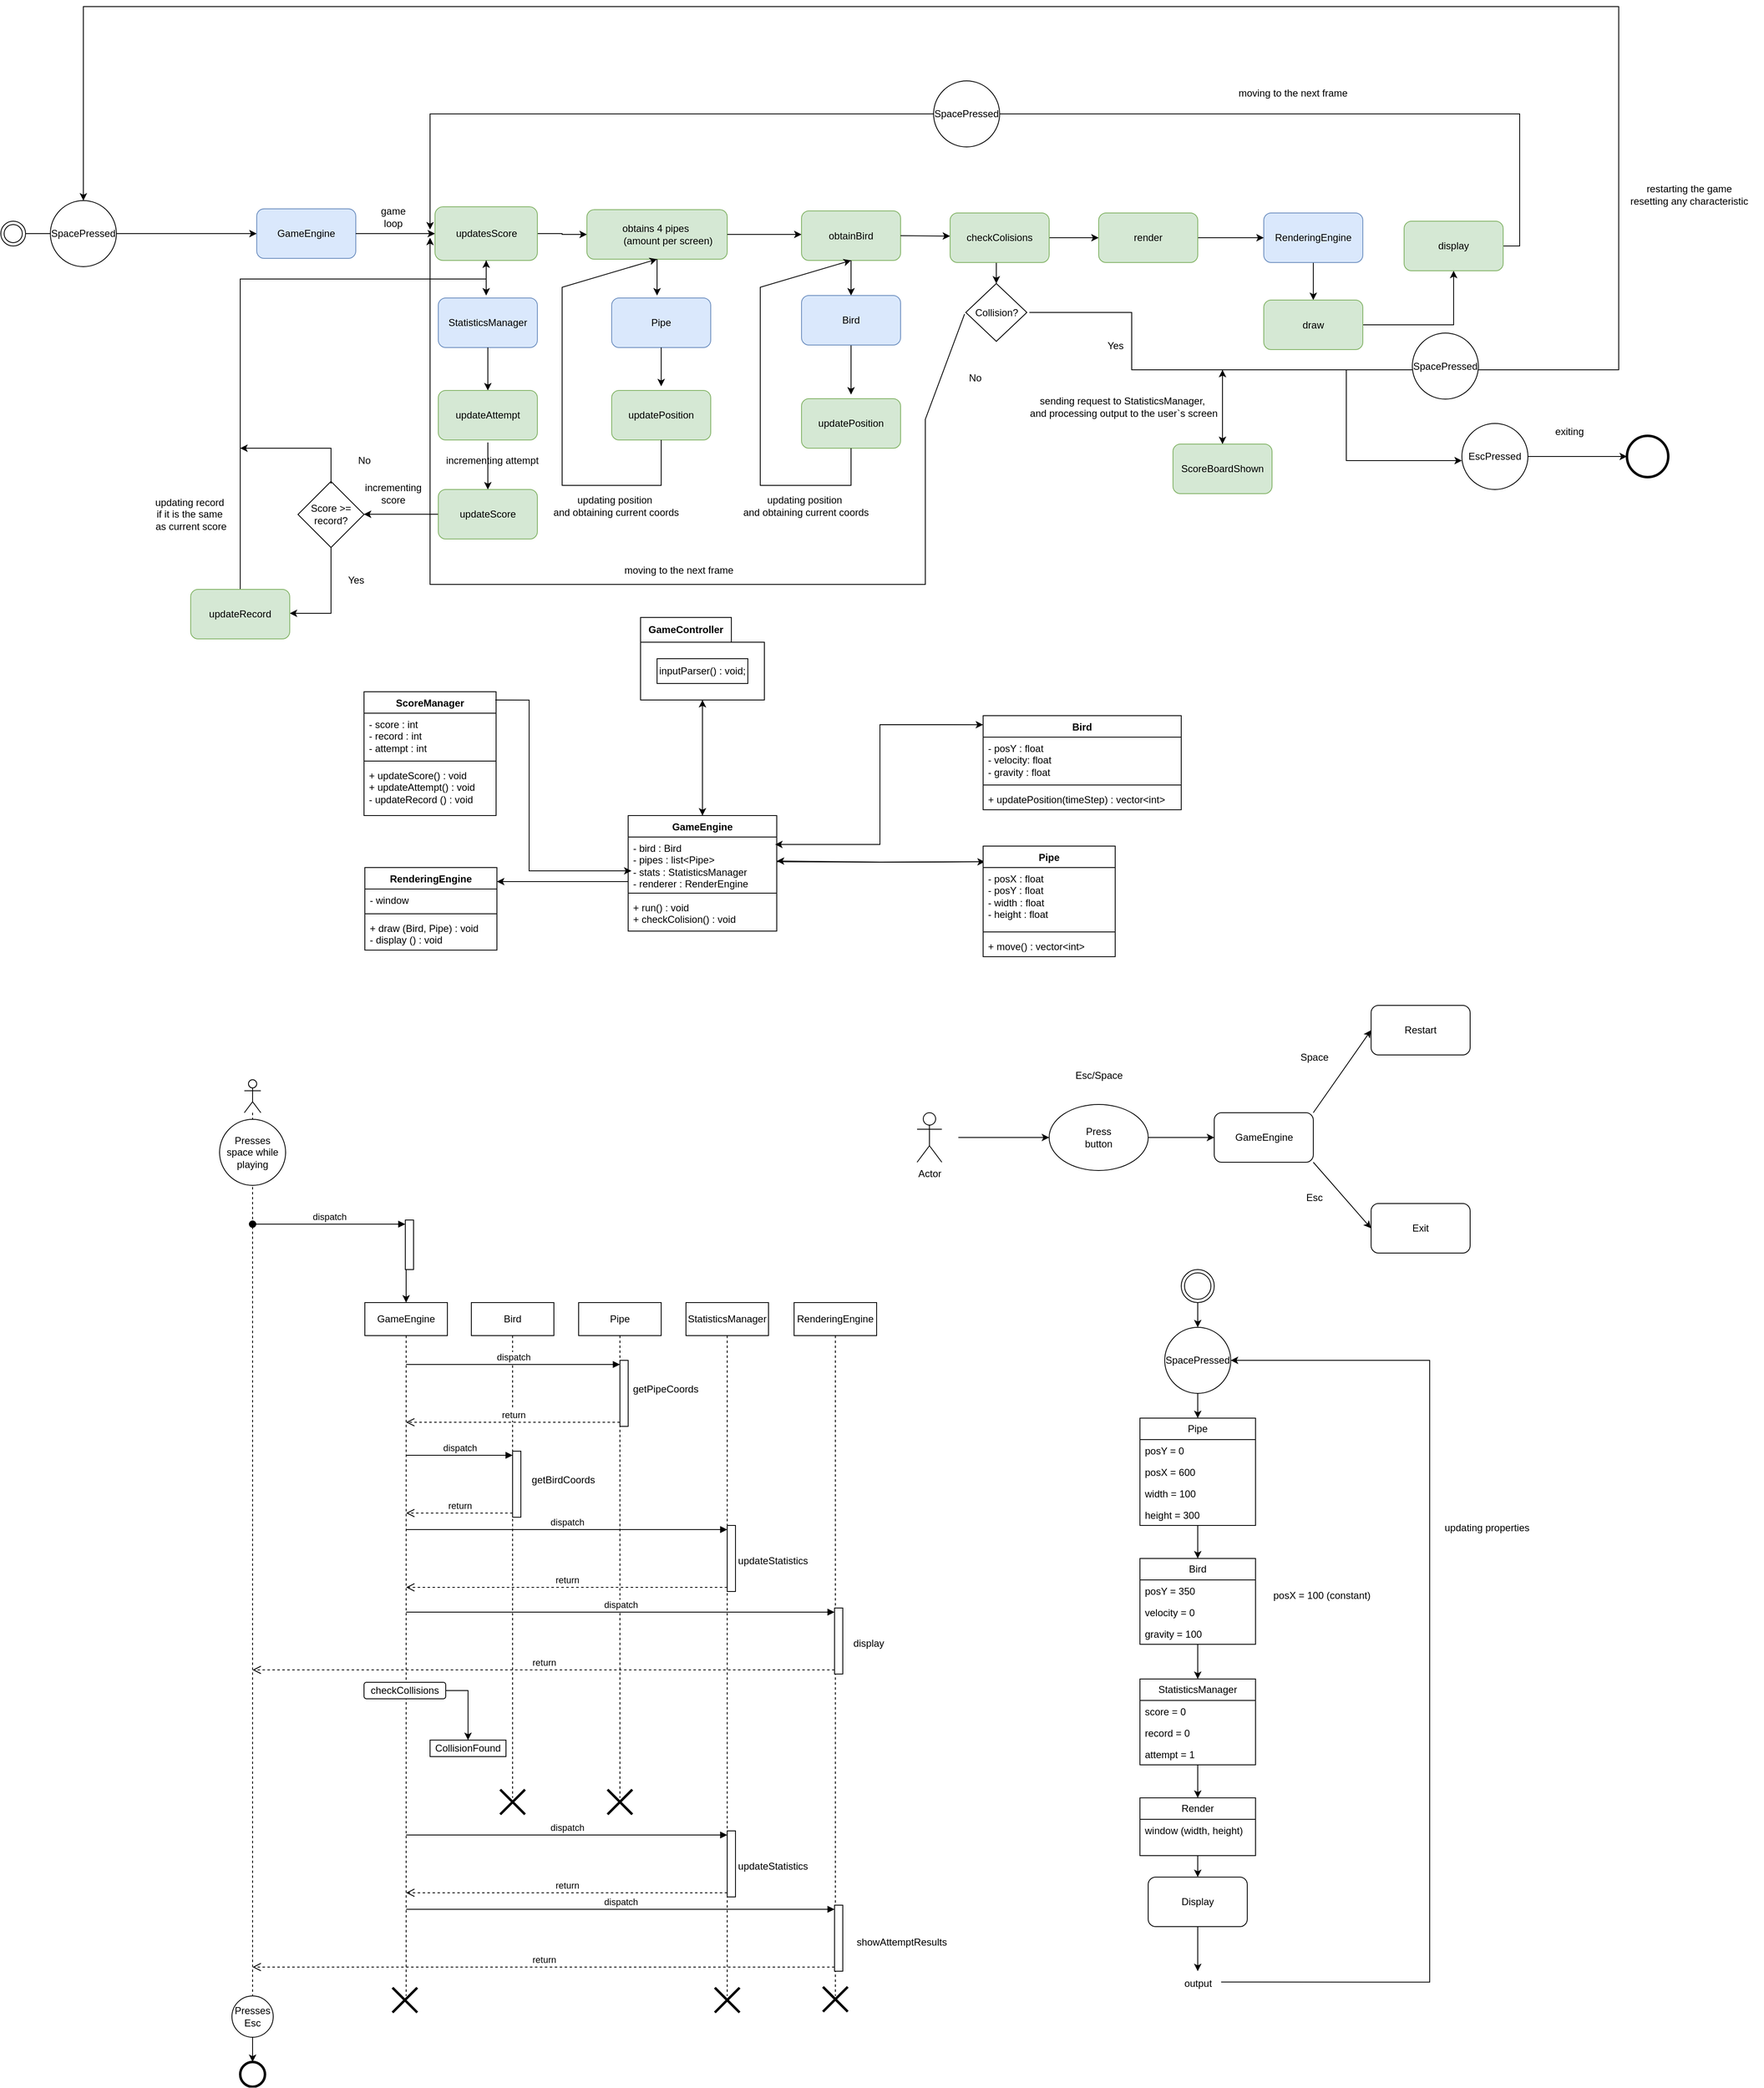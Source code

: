 <mxfile version="24.8.0">
  <diagram id="C5RBs43oDa-KdzZeNtuy" name="Page-1">
    <mxGraphModel dx="2395" dy="1861" grid="1" gridSize="10" guides="1" tooltips="1" connect="1" arrows="1" fold="1" page="0" pageScale="1" pageWidth="827" pageHeight="1169" background="none" math="0" shadow="0">
      <root>
        <mxCell id="WIyWlLk6GJQsqaUBKTNV-0" />
        <mxCell id="WIyWlLk6GJQsqaUBKTNV-1" parent="WIyWlLk6GJQsqaUBKTNV-0" />
        <mxCell id="v7E3GL3zHJ6sfxkllwjM-26" style="edgeStyle=orthogonalEdgeStyle;rounded=0;orthogonalLoop=1;jettySize=auto;html=1;" parent="WIyWlLk6GJQsqaUBKTNV-1" source="1nC71gQyDE3auBaUA7x_-3" target="v7E3GL3zHJ6sfxkllwjM-23" edge="1">
          <mxGeometry relative="1" as="geometry" />
        </mxCell>
        <mxCell id="v7E3GL3zHJ6sfxkllwjM-30" style="edgeStyle=orthogonalEdgeStyle;rounded=0;orthogonalLoop=1;jettySize=auto;html=1;entryX=0.013;entryY=0.142;entryDx=0;entryDy=0;entryPerimeter=0;" parent="WIyWlLk6GJQsqaUBKTNV-1" target="v7E3GL3zHJ6sfxkllwjM-0" edge="1">
          <mxGeometry relative="1" as="geometry">
            <mxPoint x="210" y="56" as="targetPoint" />
            <mxPoint x="-20" y="56" as="sourcePoint" />
          </mxGeometry>
        </mxCell>
        <mxCell id="1nC71gQyDE3auBaUA7x_-3" value="GameEngine" style="swimlane;fontStyle=1;align=center;verticalAlign=top;childLayout=stackLayout;horizontal=1;startSize=26;horizontalStack=0;resizeParent=1;resizeParentMax=0;resizeLast=0;collapsible=1;marginBottom=0;whiteSpace=wrap;html=1;" parent="WIyWlLk6GJQsqaUBKTNV-1" vertex="1">
          <mxGeometry x="-200" width="180" height="140" as="geometry" />
        </mxCell>
        <mxCell id="1nC71gQyDE3auBaUA7x_-4" value="&lt;div&gt;- bird : Bird&lt;/div&gt;&lt;div&gt;- pipes : list&amp;lt;Pipe&amp;gt;&lt;/div&gt;&lt;div&gt;- stats : StatisticsManager&lt;/div&gt;&lt;div&gt;- renderer : RenderEngine&lt;/div&gt;" style="text;strokeColor=none;fillColor=none;align=left;verticalAlign=top;spacingLeft=4;spacingRight=4;overflow=hidden;rotatable=0;points=[[0,0.5],[1,0.5]];portConstraint=eastwest;whiteSpace=wrap;html=1;" parent="1nC71gQyDE3auBaUA7x_-3" vertex="1">
          <mxGeometry y="26" width="180" height="64" as="geometry" />
        </mxCell>
        <mxCell id="1nC71gQyDE3auBaUA7x_-5" value="" style="line;strokeWidth=1;fillColor=none;align=left;verticalAlign=middle;spacingTop=-1;spacingLeft=3;spacingRight=3;rotatable=0;labelPosition=right;points=[];portConstraint=eastwest;strokeColor=inherit;" parent="1nC71gQyDE3auBaUA7x_-3" vertex="1">
          <mxGeometry y="90" width="180" height="8" as="geometry" />
        </mxCell>
        <mxCell id="1nC71gQyDE3auBaUA7x_-6" value="&lt;div&gt;+ run() : void&lt;/div&gt;&lt;div&gt;+ checkColision() : void&lt;/div&gt;" style="text;strokeColor=none;fillColor=none;align=left;verticalAlign=top;spacingLeft=4;spacingRight=4;overflow=hidden;rotatable=0;points=[[0,0.5],[1,0.5]];portConstraint=eastwest;whiteSpace=wrap;html=1;" parent="1nC71gQyDE3auBaUA7x_-3" vertex="1">
          <mxGeometry y="98" width="180" height="42" as="geometry" />
        </mxCell>
        <mxCell id="v7E3GL3zHJ6sfxkllwjM-17" value="" style="edgeStyle=orthogonalEdgeStyle;rounded=0;orthogonalLoop=1;jettySize=auto;html=1;entryX=0.989;entryY=0.141;entryDx=0;entryDy=0;entryPerimeter=0;exitX=0;exitY=0.5;exitDx=0;exitDy=0;" parent="WIyWlLk6GJQsqaUBKTNV-1" source="1nC71gQyDE3auBaUA7x_-10" target="1nC71gQyDE3auBaUA7x_-4" edge="1">
          <mxGeometry relative="1" as="geometry">
            <Array as="points">
              <mxPoint x="230" y="-110" />
              <mxPoint x="105" y="-110" />
              <mxPoint x="105" y="35" />
            </Array>
          </mxGeometry>
        </mxCell>
        <mxCell id="1nC71gQyDE3auBaUA7x_-7" value="Bird" style="swimlane;fontStyle=1;align=center;verticalAlign=top;childLayout=stackLayout;horizontal=1;startSize=26;horizontalStack=0;resizeParent=1;resizeParentMax=0;resizeLast=0;collapsible=1;marginBottom=0;whiteSpace=wrap;html=1;" parent="WIyWlLk6GJQsqaUBKTNV-1" vertex="1">
          <mxGeometry x="230" y="-121" width="240" height="114" as="geometry" />
        </mxCell>
        <mxCell id="1nC71gQyDE3auBaUA7x_-8" value="&lt;div&gt;- posY : float&lt;/div&gt;&lt;div&gt;- velocity: float&lt;/div&gt;&lt;div&gt;- gravity : float&lt;/div&gt;" style="text;strokeColor=none;fillColor=none;align=left;verticalAlign=top;spacingLeft=4;spacingRight=4;overflow=hidden;rotatable=0;points=[[0,0.5],[1,0.5]];portConstraint=eastwest;whiteSpace=wrap;html=1;" parent="1nC71gQyDE3auBaUA7x_-7" vertex="1">
          <mxGeometry y="26" width="240" height="54" as="geometry" />
        </mxCell>
        <mxCell id="1nC71gQyDE3auBaUA7x_-9" value="" style="line;strokeWidth=1;fillColor=none;align=left;verticalAlign=middle;spacingTop=-1;spacingLeft=3;spacingRight=3;rotatable=0;labelPosition=right;points=[];portConstraint=eastwest;strokeColor=inherit;" parent="1nC71gQyDE3auBaUA7x_-7" vertex="1">
          <mxGeometry y="80" width="240" height="8" as="geometry" />
        </mxCell>
        <mxCell id="1nC71gQyDE3auBaUA7x_-10" value="+ updatePosition(timeStep) : vector&amp;lt;int&amp;gt;" style="text;strokeColor=none;fillColor=none;align=left;verticalAlign=top;spacingLeft=4;spacingRight=4;overflow=hidden;rotatable=0;points=[[0,0.5],[1,0.5]];portConstraint=eastwest;whiteSpace=wrap;html=1;" parent="1nC71gQyDE3auBaUA7x_-7" vertex="1">
          <mxGeometry y="88" width="240" height="26" as="geometry" />
        </mxCell>
        <mxCell id="v7E3GL3zHJ6sfxkllwjM-0" value="Pipe" style="swimlane;fontStyle=1;align=center;verticalAlign=top;childLayout=stackLayout;horizontal=1;startSize=26;horizontalStack=0;resizeParent=1;resizeParentMax=0;resizeLast=0;collapsible=1;marginBottom=0;whiteSpace=wrap;html=1;" parent="WIyWlLk6GJQsqaUBKTNV-1" vertex="1">
          <mxGeometry x="230" y="37" width="160" height="134" as="geometry" />
        </mxCell>
        <mxCell id="v7E3GL3zHJ6sfxkllwjM-1" value="&lt;div&gt;- posX : float&lt;br&gt;&lt;/div&gt;&lt;div&gt;- posY : float&lt;br&gt;&lt;/div&gt;&lt;div&gt;- width : float&lt;/div&gt;&lt;div&gt;- height : float&lt;br&gt;&lt;/div&gt;" style="text;strokeColor=none;fillColor=none;align=left;verticalAlign=top;spacingLeft=4;spacingRight=4;overflow=hidden;rotatable=0;points=[[0,0.5],[1,0.5]];portConstraint=eastwest;whiteSpace=wrap;html=1;" parent="v7E3GL3zHJ6sfxkllwjM-0" vertex="1">
          <mxGeometry y="26" width="160" height="74" as="geometry" />
        </mxCell>
        <mxCell id="v7E3GL3zHJ6sfxkllwjM-2" value="" style="line;strokeWidth=1;fillColor=none;align=left;verticalAlign=middle;spacingTop=-1;spacingLeft=3;spacingRight=3;rotatable=0;labelPosition=right;points=[];portConstraint=eastwest;strokeColor=inherit;" parent="v7E3GL3zHJ6sfxkllwjM-0" vertex="1">
          <mxGeometry y="100" width="160" height="8" as="geometry" />
        </mxCell>
        <mxCell id="v7E3GL3zHJ6sfxkllwjM-3" value="+ move() : vector&amp;lt;int&amp;gt;" style="text;strokeColor=none;fillColor=none;align=left;verticalAlign=top;spacingLeft=4;spacingRight=4;overflow=hidden;rotatable=0;points=[[0,0.5],[1,0.5]];portConstraint=eastwest;whiteSpace=wrap;html=1;" parent="v7E3GL3zHJ6sfxkllwjM-0" vertex="1">
          <mxGeometry y="108" width="160" height="26" as="geometry" />
        </mxCell>
        <mxCell id="v7E3GL3zHJ6sfxkllwjM-4" value="ScoreManager" style="swimlane;fontStyle=1;align=center;verticalAlign=top;childLayout=stackLayout;horizontal=1;startSize=26;horizontalStack=0;resizeParent=1;resizeParentMax=0;resizeLast=0;collapsible=1;marginBottom=0;whiteSpace=wrap;html=1;" parent="WIyWlLk6GJQsqaUBKTNV-1" vertex="1">
          <mxGeometry x="-520" y="-150" width="160" height="150" as="geometry" />
        </mxCell>
        <mxCell id="v7E3GL3zHJ6sfxkllwjM-5" value="&lt;div&gt;- score : int&lt;br&gt;&lt;/div&gt;&lt;div&gt;- record : int &lt;br&gt;&lt;/div&gt;&lt;div&gt;- attempt : int&lt;br&gt;&lt;/div&gt;" style="text;strokeColor=none;fillColor=none;align=left;verticalAlign=top;spacingLeft=4;spacingRight=4;overflow=hidden;rotatable=0;points=[[0,0.5],[1,0.5]];portConstraint=eastwest;whiteSpace=wrap;html=1;" parent="v7E3GL3zHJ6sfxkllwjM-4" vertex="1">
          <mxGeometry y="26" width="160" height="54" as="geometry" />
        </mxCell>
        <mxCell id="v7E3GL3zHJ6sfxkllwjM-6" value="" style="line;strokeWidth=1;fillColor=none;align=left;verticalAlign=middle;spacingTop=-1;spacingLeft=3;spacingRight=3;rotatable=0;labelPosition=right;points=[];portConstraint=eastwest;strokeColor=inherit;" parent="v7E3GL3zHJ6sfxkllwjM-4" vertex="1">
          <mxGeometry y="80" width="160" height="8" as="geometry" />
        </mxCell>
        <mxCell id="v7E3GL3zHJ6sfxkllwjM-7" value="&lt;div&gt;+ updateScore() : void&lt;/div&gt;&lt;div&gt;+ updateAttempt() : void&lt;/div&gt;&lt;div&gt;- updateRecord () : void&lt;br&gt;&lt;/div&gt;" style="text;strokeColor=none;fillColor=none;align=left;verticalAlign=top;spacingLeft=4;spacingRight=4;overflow=hidden;rotatable=0;points=[[0,0.5],[1,0.5]];portConstraint=eastwest;whiteSpace=wrap;html=1;" parent="v7E3GL3zHJ6sfxkllwjM-4" vertex="1">
          <mxGeometry y="88" width="160" height="62" as="geometry" />
        </mxCell>
        <mxCell id="v7E3GL3zHJ6sfxkllwjM-8" value="RenderingEngine" style="swimlane;fontStyle=1;align=center;verticalAlign=top;childLayout=stackLayout;horizontal=1;startSize=26;horizontalStack=0;resizeParent=1;resizeParentMax=0;resizeLast=0;collapsible=1;marginBottom=0;whiteSpace=wrap;html=1;" parent="WIyWlLk6GJQsqaUBKTNV-1" vertex="1">
          <mxGeometry x="-519" y="63" width="160" height="100" as="geometry" />
        </mxCell>
        <mxCell id="v7E3GL3zHJ6sfxkllwjM-9" value="- window" style="text;strokeColor=none;fillColor=none;align=left;verticalAlign=top;spacingLeft=4;spacingRight=4;overflow=hidden;rotatable=0;points=[[0,0.5],[1,0.5]];portConstraint=eastwest;whiteSpace=wrap;html=1;" parent="v7E3GL3zHJ6sfxkllwjM-8" vertex="1">
          <mxGeometry y="26" width="160" height="26" as="geometry" />
        </mxCell>
        <mxCell id="v7E3GL3zHJ6sfxkllwjM-10" value="" style="line;strokeWidth=1;fillColor=none;align=left;verticalAlign=middle;spacingTop=-1;spacingLeft=3;spacingRight=3;rotatable=0;labelPosition=right;points=[];portConstraint=eastwest;strokeColor=inherit;" parent="v7E3GL3zHJ6sfxkllwjM-8" vertex="1">
          <mxGeometry y="52" width="160" height="8" as="geometry" />
        </mxCell>
        <mxCell id="v7E3GL3zHJ6sfxkllwjM-11" value="&lt;div&gt;+ draw (Bird, Pipe) : void&lt;/div&gt;&lt;div&gt;- display () : void&lt;br&gt;&lt;/div&gt;" style="text;strokeColor=none;fillColor=none;align=left;verticalAlign=top;spacingLeft=4;spacingRight=4;overflow=hidden;rotatable=0;points=[[0,0.5],[1,0.5]];portConstraint=eastwest;whiteSpace=wrap;html=1;" parent="v7E3GL3zHJ6sfxkllwjM-8" vertex="1">
          <mxGeometry y="60" width="160" height="40" as="geometry" />
        </mxCell>
        <mxCell id="v7E3GL3zHJ6sfxkllwjM-13" value="" style="edgeStyle=orthogonalEdgeStyle;rounded=0;orthogonalLoop=1;jettySize=auto;html=1;entryX=1.006;entryY=0.17;entryDx=0;entryDy=0;entryPerimeter=0;" parent="WIyWlLk6GJQsqaUBKTNV-1" target="v7E3GL3zHJ6sfxkllwjM-8" edge="1">
          <mxGeometry relative="1" as="geometry">
            <mxPoint x="-200" y="80" as="sourcePoint" />
            <Array as="points">
              <mxPoint x="-359" y="80" />
            </Array>
          </mxGeometry>
        </mxCell>
        <mxCell id="v7E3GL3zHJ6sfxkllwjM-18" value="" style="edgeStyle=orthogonalEdgeStyle;rounded=0;orthogonalLoop=1;jettySize=auto;html=1;exitX=1.022;exitY=0.141;exitDx=0;exitDy=0;exitPerimeter=0;entryX=0;entryY=0.096;entryDx=0;entryDy=0;entryPerimeter=0;" parent="WIyWlLk6GJQsqaUBKTNV-1" source="1nC71gQyDE3auBaUA7x_-4" target="1nC71gQyDE3auBaUA7x_-7" edge="1">
          <mxGeometry relative="1" as="geometry" />
        </mxCell>
        <mxCell id="v7E3GL3zHJ6sfxkllwjM-21" style="edgeStyle=orthogonalEdgeStyle;rounded=0;orthogonalLoop=1;jettySize=auto;html=1;exitX=-0.006;exitY=0.104;exitDx=0;exitDy=0;exitPerimeter=0;" parent="WIyWlLk6GJQsqaUBKTNV-1" edge="1">
          <mxGeometry relative="1" as="geometry">
            <mxPoint x="229.04" y="55.936" as="sourcePoint" />
            <mxPoint x="-20" y="55" as="targetPoint" />
          </mxGeometry>
        </mxCell>
        <mxCell id="v7E3GL3zHJ6sfxkllwjM-22" style="edgeStyle=orthogonalEdgeStyle;rounded=0;orthogonalLoop=1;jettySize=auto;html=1;entryX=0.022;entryY=0.641;entryDx=0;entryDy=0;entryPerimeter=0;exitX=0.994;exitY=0.067;exitDx=0;exitDy=0;exitPerimeter=0;" parent="WIyWlLk6GJQsqaUBKTNV-1" source="v7E3GL3zHJ6sfxkllwjM-4" target="1nC71gQyDE3auBaUA7x_-4" edge="1">
          <mxGeometry relative="1" as="geometry">
            <Array as="points">
              <mxPoint x="-320" y="-140" />
              <mxPoint x="-320" y="67" />
            </Array>
          </mxGeometry>
        </mxCell>
        <mxCell id="v7E3GL3zHJ6sfxkllwjM-27" style="edgeStyle=orthogonalEdgeStyle;rounded=0;orthogonalLoop=1;jettySize=auto;html=1;entryX=0.5;entryY=0;entryDx=0;entryDy=0;" parent="WIyWlLk6GJQsqaUBKTNV-1" source="v7E3GL3zHJ6sfxkllwjM-23" target="1nC71gQyDE3auBaUA7x_-3" edge="1">
          <mxGeometry relative="1" as="geometry" />
        </mxCell>
        <mxCell id="v7E3GL3zHJ6sfxkllwjM-23" value="GameController" style="shape=folder;fontStyle=1;tabWidth=110;tabHeight=30;tabPosition=left;html=1;boundedLbl=1;labelInHeader=1;container=1;collapsible=0;recursiveResize=0;whiteSpace=wrap;" parent="WIyWlLk6GJQsqaUBKTNV-1" vertex="1">
          <mxGeometry x="-185" y="-240" width="150" height="100" as="geometry" />
        </mxCell>
        <mxCell id="v7E3GL3zHJ6sfxkllwjM-24" value="inputParser() : void;" style="html=1;whiteSpace=wrap;" parent="v7E3GL3zHJ6sfxkllwjM-23" vertex="1">
          <mxGeometry width="110" height="30" relative="1" as="geometry">
            <mxPoint x="20" y="50" as="offset" />
          </mxGeometry>
        </mxCell>
        <mxCell id="v7E3GL3zHJ6sfxkllwjM-31" value="Actor" style="shape=umlActor;verticalLabelPosition=bottom;verticalAlign=top;html=1;outlineConnect=0;" parent="WIyWlLk6GJQsqaUBKTNV-1" vertex="1">
          <mxGeometry x="150" y="360" width="30" height="60" as="geometry" />
        </mxCell>
        <mxCell id="v7E3GL3zHJ6sfxkllwjM-32" value="" style="endArrow=classic;html=1;rounded=0;" parent="WIyWlLk6GJQsqaUBKTNV-1" edge="1">
          <mxGeometry width="50" height="50" relative="1" as="geometry">
            <mxPoint x="200" y="390" as="sourcePoint" />
            <mxPoint x="310" y="390" as="targetPoint" />
          </mxGeometry>
        </mxCell>
        <mxCell id="v7E3GL3zHJ6sfxkllwjM-33" value="" style="ellipse;whiteSpace=wrap;html=1;" parent="WIyWlLk6GJQsqaUBKTNV-1" vertex="1">
          <mxGeometry x="310" y="350" width="120" height="80" as="geometry" />
        </mxCell>
        <mxCell id="v7E3GL3zHJ6sfxkllwjM-34" value="Press button" style="text;html=1;align=center;verticalAlign=middle;whiteSpace=wrap;rounded=0;" parent="WIyWlLk6GJQsqaUBKTNV-1" vertex="1">
          <mxGeometry x="340" y="375" width="60" height="30" as="geometry" />
        </mxCell>
        <mxCell id="v7E3GL3zHJ6sfxkllwjM-35" value="" style="endArrow=classic;html=1;rounded=0;exitX=1;exitY=0.5;exitDx=0;exitDy=0;" parent="WIyWlLk6GJQsqaUBKTNV-1" source="v7E3GL3zHJ6sfxkllwjM-33" edge="1">
          <mxGeometry width="50" height="50" relative="1" as="geometry">
            <mxPoint x="700" y="450" as="sourcePoint" />
            <mxPoint x="510" y="390" as="targetPoint" />
          </mxGeometry>
        </mxCell>
        <mxCell id="v7E3GL3zHJ6sfxkllwjM-36" value="&lt;div&gt;Esc/Space&lt;br&gt;&lt;/div&gt;" style="text;html=1;align=center;verticalAlign=middle;resizable=0;points=[];autosize=1;strokeColor=none;fillColor=none;" parent="WIyWlLk6GJQsqaUBKTNV-1" vertex="1">
          <mxGeometry x="330" y="300" width="80" height="30" as="geometry" />
        </mxCell>
        <mxCell id="v7E3GL3zHJ6sfxkllwjM-42" value="" style="rounded=1;whiteSpace=wrap;html=1;" parent="WIyWlLk6GJQsqaUBKTNV-1" vertex="1">
          <mxGeometry x="510" y="360" width="120" height="60" as="geometry" />
        </mxCell>
        <mxCell id="v7E3GL3zHJ6sfxkllwjM-43" value="GameEngine" style="text;html=1;align=center;verticalAlign=middle;resizable=0;points=[];autosize=1;strokeColor=none;fillColor=none;" parent="WIyWlLk6GJQsqaUBKTNV-1" vertex="1">
          <mxGeometry x="520" y="375" width="100" height="30" as="geometry" />
        </mxCell>
        <mxCell id="v7E3GL3zHJ6sfxkllwjM-46" value="" style="endArrow=classic;html=1;rounded=0;exitX=1;exitY=0;exitDx=0;exitDy=0;" parent="WIyWlLk6GJQsqaUBKTNV-1" source="v7E3GL3zHJ6sfxkllwjM-42" edge="1">
          <mxGeometry width="50" height="50" relative="1" as="geometry">
            <mxPoint x="700" y="340" as="sourcePoint" />
            <mxPoint x="700" y="260" as="targetPoint" />
          </mxGeometry>
        </mxCell>
        <mxCell id="v7E3GL3zHJ6sfxkllwjM-47" value="Space" style="text;html=1;align=center;verticalAlign=middle;resizable=0;points=[];autosize=1;strokeColor=none;fillColor=none;" parent="WIyWlLk6GJQsqaUBKTNV-1" vertex="1">
          <mxGeometry x="601" y="278" width="60" height="30" as="geometry" />
        </mxCell>
        <mxCell id="v7E3GL3zHJ6sfxkllwjM-48" value="Restart" style="rounded=1;whiteSpace=wrap;html=1;" parent="WIyWlLk6GJQsqaUBKTNV-1" vertex="1">
          <mxGeometry x="700" y="230" width="120" height="60" as="geometry" />
        </mxCell>
        <mxCell id="v7E3GL3zHJ6sfxkllwjM-49" value="" style="endArrow=classic;html=1;rounded=0;exitX=1;exitY=1;exitDx=0;exitDy=0;" parent="WIyWlLk6GJQsqaUBKTNV-1" source="v7E3GL3zHJ6sfxkllwjM-42" edge="1">
          <mxGeometry width="50" height="50" relative="1" as="geometry">
            <mxPoint x="700" y="340" as="sourcePoint" />
            <mxPoint x="700" y="500" as="targetPoint" />
          </mxGeometry>
        </mxCell>
        <mxCell id="v7E3GL3zHJ6sfxkllwjM-50" value="Exit" style="rounded=1;whiteSpace=wrap;html=1;" parent="WIyWlLk6GJQsqaUBKTNV-1" vertex="1">
          <mxGeometry x="700" y="470" width="120" height="60" as="geometry" />
        </mxCell>
        <mxCell id="v7E3GL3zHJ6sfxkllwjM-51" value="Esc" style="text;html=1;align=center;verticalAlign=middle;resizable=0;points=[];autosize=1;strokeColor=none;fillColor=none;" parent="WIyWlLk6GJQsqaUBKTNV-1" vertex="1">
          <mxGeometry x="611" y="448" width="40" height="30" as="geometry" />
        </mxCell>
        <mxCell id="v7E3GL3zHJ6sfxkllwjM-56" style="edgeStyle=orthogonalEdgeStyle;rounded=0;orthogonalLoop=1;jettySize=auto;html=1;entryX=0;entryY=0.5;entryDx=0;entryDy=0;" parent="WIyWlLk6GJQsqaUBKTNV-1" source="v7E3GL3zHJ6sfxkllwjM-55" target="v7E3GL3zHJ6sfxkllwjM-59" edge="1">
          <mxGeometry relative="1" as="geometry">
            <mxPoint x="-510" y="-705" as="targetPoint" />
          </mxGeometry>
        </mxCell>
        <mxCell id="v7E3GL3zHJ6sfxkllwjM-55" value="" style="ellipse;shape=doubleEllipse;html=1;dashed=0;whiteSpace=wrap;aspect=fixed;" parent="WIyWlLk6GJQsqaUBKTNV-1" vertex="1">
          <mxGeometry x="-960" y="-720" width="30" height="30" as="geometry" />
        </mxCell>
        <mxCell id="v7E3GL3zHJ6sfxkllwjM-59" value="GameEngine" style="rounded=1;whiteSpace=wrap;html=1;fillColor=#dae8fc;strokeColor=#6c8ebf;" parent="WIyWlLk6GJQsqaUBKTNV-1" vertex="1">
          <mxGeometry x="-650" y="-735" width="120" height="60" as="geometry" />
        </mxCell>
        <mxCell id="v7E3GL3zHJ6sfxkllwjM-60" value="" style="endArrow=classic;html=1;rounded=0;exitX=1;exitY=0.5;exitDx=0;exitDy=0;entryX=0;entryY=0.5;entryDx=0;entryDy=0;" parent="WIyWlLk6GJQsqaUBKTNV-1" source="v7E3GL3zHJ6sfxkllwjM-59" target="v7E3GL3zHJ6sfxkllwjM-61" edge="1">
          <mxGeometry width="50" height="50" relative="1" as="geometry">
            <mxPoint x="-500" y="-680" as="sourcePoint" />
            <mxPoint x="-440" y="-705" as="targetPoint" />
          </mxGeometry>
        </mxCell>
        <mxCell id="v7E3GL3zHJ6sfxkllwjM-115" style="edgeStyle=orthogonalEdgeStyle;rounded=0;orthogonalLoop=1;jettySize=auto;html=1;exitX=1;exitY=0.5;exitDx=0;exitDy=0;entryX=0;entryY=0.5;entryDx=0;entryDy=0;" parent="WIyWlLk6GJQsqaUBKTNV-1" source="v7E3GL3zHJ6sfxkllwjM-61" target="v7E3GL3zHJ6sfxkllwjM-114" edge="1">
          <mxGeometry relative="1" as="geometry" />
        </mxCell>
        <mxCell id="v7E3GL3zHJ6sfxkllwjM-61" value="" style="rounded=1;whiteSpace=wrap;html=1;fillColor=#d5e8d4;strokeColor=#82b366;" parent="WIyWlLk6GJQsqaUBKTNV-1" vertex="1">
          <mxGeometry x="-434" y="-737.5" width="124" height="65" as="geometry" />
        </mxCell>
        <mxCell id="v7E3GL3zHJ6sfxkllwjM-64" value="updatesScore" style="text;html=1;align=center;verticalAlign=middle;resizable=0;points=[];autosize=1;strokeColor=none;fillColor=none;" parent="WIyWlLk6GJQsqaUBKTNV-1" vertex="1">
          <mxGeometry x="-422" y="-720" width="100" height="30" as="geometry" />
        </mxCell>
        <mxCell id="v7E3GL3zHJ6sfxkllwjM-135" style="edgeStyle=orthogonalEdgeStyle;rounded=0;orthogonalLoop=1;jettySize=auto;html=1;exitX=0.5;exitY=1;exitDx=0;exitDy=0;" parent="WIyWlLk6GJQsqaUBKTNV-1" source="v7E3GL3zHJ6sfxkllwjM-67" target="v7E3GL3zHJ6sfxkllwjM-136" edge="1">
          <mxGeometry relative="1" as="geometry">
            <mxPoint x="629.5" y="-620" as="targetPoint" />
          </mxGeometry>
        </mxCell>
        <mxCell id="v7E3GL3zHJ6sfxkllwjM-67" value="RenderingEngine" style="rounded=1;whiteSpace=wrap;html=1;fillColor=#dae8fc;strokeColor=#6c8ebf;" parent="WIyWlLk6GJQsqaUBKTNV-1" vertex="1">
          <mxGeometry x="570" y="-730" width="120" height="60" as="geometry" />
        </mxCell>
        <mxCell id="v7E3GL3zHJ6sfxkllwjM-69" value="" style="endArrow=classic;html=1;rounded=0;exitX=0.5;exitY=0.978;exitDx=0;exitDy=0;exitPerimeter=0;" parent="WIyWlLk6GJQsqaUBKTNV-1" target="v7E3GL3zHJ6sfxkllwjM-70" edge="1">
          <mxGeometry width="50" height="50" relative="1" as="geometry">
            <mxPoint x="246" y="-670.16" as="sourcePoint" />
            <mxPoint x="246" y="-604.5" as="targetPoint" />
          </mxGeometry>
        </mxCell>
        <mxCell id="v7E3GL3zHJ6sfxkllwjM-70" value="" style="rhombus;whiteSpace=wrap;html=1;" parent="WIyWlLk6GJQsqaUBKTNV-1" vertex="1">
          <mxGeometry x="209" y="-644.5" width="74" height="70" as="geometry" />
        </mxCell>
        <mxCell id="8gqAwL_LUSKlewkXR1sS-53" style="edgeStyle=orthogonalEdgeStyle;rounded=0;orthogonalLoop=1;jettySize=auto;html=1;entryX=0.5;entryY=0;entryDx=0;entryDy=0;" edge="1" parent="WIyWlLk6GJQsqaUBKTNV-1" source="v7E3GL3zHJ6sfxkllwjM-71" target="8gqAwL_LUSKlewkXR1sS-50">
          <mxGeometry relative="1" as="geometry">
            <mxPoint x="860" y="-980" as="targetPoint" />
            <Array as="points">
              <mxPoint x="410" y="-609" />
              <mxPoint x="410" y="-540" />
              <mxPoint x="1000" y="-540" />
              <mxPoint x="1000" y="-980" />
              <mxPoint x="-860" y="-980" />
            </Array>
          </mxGeometry>
        </mxCell>
        <mxCell id="v7E3GL3zHJ6sfxkllwjM-71" value="Collision?" style="text;html=1;align=center;verticalAlign=middle;resizable=0;points=[];autosize=1;strokeColor=none;fillColor=none;" parent="WIyWlLk6GJQsqaUBKTNV-1" vertex="1">
          <mxGeometry x="206" y="-624.5" width="80" height="30" as="geometry" />
        </mxCell>
        <mxCell id="v7E3GL3zHJ6sfxkllwjM-73" value="&lt;div&gt;game&lt;/div&gt;&lt;div&gt;loop&lt;br&gt;&lt;/div&gt;" style="text;html=1;align=center;verticalAlign=middle;resizable=0;points=[];autosize=1;strokeColor=none;fillColor=none;" parent="WIyWlLk6GJQsqaUBKTNV-1" vertex="1">
          <mxGeometry x="-510" y="-745" width="50" height="40" as="geometry" />
        </mxCell>
        <mxCell id="v7E3GL3zHJ6sfxkllwjM-75" value="Yes" style="text;html=1;align=center;verticalAlign=middle;resizable=0;points=[];autosize=1;strokeColor=none;fillColor=none;" parent="WIyWlLk6GJQsqaUBKTNV-1" vertex="1">
          <mxGeometry x="370" y="-584.5" width="40" height="30" as="geometry" />
        </mxCell>
        <mxCell id="v7E3GL3zHJ6sfxkllwjM-76" value="" style="endArrow=classic;html=1;rounded=0;exitX=0.019;exitY=0.565;exitDx=0;exitDy=0;exitPerimeter=0;" parent="WIyWlLk6GJQsqaUBKTNV-1" source="v7E3GL3zHJ6sfxkllwjM-71" edge="1">
          <mxGeometry width="50" height="50" relative="1" as="geometry">
            <mxPoint x="-10" y="-649.5" as="sourcePoint" />
            <mxPoint x="-440" y="-700" as="targetPoint" />
            <Array as="points">
              <mxPoint x="160" y="-480" />
              <mxPoint x="160" y="-280" />
              <mxPoint x="-440" y="-280" />
            </Array>
          </mxGeometry>
        </mxCell>
        <mxCell id="v7E3GL3zHJ6sfxkllwjM-77" value="No" style="text;html=1;align=center;verticalAlign=middle;resizable=0;points=[];autosize=1;strokeColor=none;fillColor=none;" parent="WIyWlLk6GJQsqaUBKTNV-1" vertex="1">
          <mxGeometry x="200" y="-545" width="40" height="30" as="geometry" />
        </mxCell>
        <mxCell id="v7E3GL3zHJ6sfxkllwjM-89" value="" style="endArrow=classic;html=1;rounded=0;exitX=0.5;exitY=1;exitDx=0;exitDy=0;" parent="WIyWlLk6GJQsqaUBKTNV-1" source="v7E3GL3zHJ6sfxkllwjM-61" edge="1">
          <mxGeometry width="50" height="50" relative="1" as="geometry">
            <mxPoint x="-380" y="-670" as="sourcePoint" />
            <mxPoint x="-372" y="-630" as="targetPoint" />
          </mxGeometry>
        </mxCell>
        <mxCell id="v7E3GL3zHJ6sfxkllwjM-90" value="StatisticsManager" style="rounded=1;whiteSpace=wrap;html=1;fillColor=#dae8fc;strokeColor=#6c8ebf;" parent="WIyWlLk6GJQsqaUBKTNV-1" vertex="1">
          <mxGeometry x="-430" y="-627" width="120" height="60" as="geometry" />
        </mxCell>
        <mxCell id="v7E3GL3zHJ6sfxkllwjM-94" value="" style="endArrow=classic;html=1;rounded=0;exitX=0.5;exitY=1;exitDx=0;exitDy=0;" parent="WIyWlLk6GJQsqaUBKTNV-1" edge="1">
          <mxGeometry width="50" height="50" relative="1" as="geometry">
            <mxPoint x="-370" y="-452" as="sourcePoint" />
            <mxPoint x="-370" y="-395" as="targetPoint" />
          </mxGeometry>
        </mxCell>
        <mxCell id="v7E3GL3zHJ6sfxkllwjM-96" style="edgeStyle=orthogonalEdgeStyle;rounded=0;orthogonalLoop=1;jettySize=auto;html=1;exitX=0;exitY=0.5;exitDx=0;exitDy=0;" parent="WIyWlLk6GJQsqaUBKTNV-1" source="v7E3GL3zHJ6sfxkllwjM-95" target="v7E3GL3zHJ6sfxkllwjM-97" edge="1">
          <mxGeometry relative="1" as="geometry">
            <mxPoint x="-560" y="-364.75" as="targetPoint" />
            <Array as="points">
              <mxPoint x="-460" y="-365" />
              <mxPoint x="-460" y="-365" />
            </Array>
          </mxGeometry>
        </mxCell>
        <mxCell id="v7E3GL3zHJ6sfxkllwjM-95" value="updateScore" style="rounded=1;whiteSpace=wrap;html=1;fillColor=#d5e8d4;strokeColor=#82b366;" parent="WIyWlLk6GJQsqaUBKTNV-1" vertex="1">
          <mxGeometry x="-430" y="-395" width="120" height="60" as="geometry" />
        </mxCell>
        <mxCell id="v7E3GL3zHJ6sfxkllwjM-97" value="Score &amp;gt;= record?" style="rhombus;whiteSpace=wrap;html=1;" parent="WIyWlLk6GJQsqaUBKTNV-1" vertex="1">
          <mxGeometry x="-600" y="-404.75" width="80" height="80" as="geometry" />
        </mxCell>
        <mxCell id="v7E3GL3zHJ6sfxkllwjM-99" value="" style="endArrow=classic;html=1;rounded=0;" parent="WIyWlLk6GJQsqaUBKTNV-1" edge="1">
          <mxGeometry width="50" height="50" relative="1" as="geometry">
            <mxPoint x="-560" y="-402" as="sourcePoint" />
            <mxPoint x="-670" y="-445" as="targetPoint" />
            <Array as="points">
              <mxPoint x="-560" y="-445" />
            </Array>
          </mxGeometry>
        </mxCell>
        <mxCell id="v7E3GL3zHJ6sfxkllwjM-100" value="No" style="text;html=1;align=center;verticalAlign=middle;resizable=0;points=[];autosize=1;strokeColor=none;fillColor=none;" parent="WIyWlLk6GJQsqaUBKTNV-1" vertex="1">
          <mxGeometry x="-540" y="-445" width="40" height="30" as="geometry" />
        </mxCell>
        <mxCell id="v7E3GL3zHJ6sfxkllwjM-101" value="" style="endArrow=classic;html=1;rounded=0;exitX=0.5;exitY=1;exitDx=0;exitDy=0;" parent="WIyWlLk6GJQsqaUBKTNV-1" source="v7E3GL3zHJ6sfxkllwjM-97" edge="1">
          <mxGeometry width="50" height="50" relative="1" as="geometry">
            <mxPoint x="-570" y="-235" as="sourcePoint" />
            <mxPoint x="-610" y="-245" as="targetPoint" />
            <Array as="points">
              <mxPoint x="-560" y="-245" />
            </Array>
          </mxGeometry>
        </mxCell>
        <mxCell id="v7E3GL3zHJ6sfxkllwjM-102" value="Yes" style="text;html=1;align=center;verticalAlign=middle;resizable=0;points=[];autosize=1;strokeColor=none;fillColor=none;" parent="WIyWlLk6GJQsqaUBKTNV-1" vertex="1">
          <mxGeometry x="-550" y="-300" width="40" height="30" as="geometry" />
        </mxCell>
        <mxCell id="v7E3GL3zHJ6sfxkllwjM-105" style="edgeStyle=orthogonalEdgeStyle;rounded=0;orthogonalLoop=1;jettySize=auto;html=1;exitX=0.5;exitY=0;exitDx=0;exitDy=0;entryX=0.5;entryY=1;entryDx=0;entryDy=0;" parent="WIyWlLk6GJQsqaUBKTNV-1" source="v7E3GL3zHJ6sfxkllwjM-103" target="v7E3GL3zHJ6sfxkllwjM-61" edge="1">
          <mxGeometry relative="1" as="geometry">
            <mxPoint x="-670" y="-630" as="targetPoint" />
            <Array as="points">
              <mxPoint x="-670" y="-650" />
              <mxPoint x="-372" y="-650" />
            </Array>
          </mxGeometry>
        </mxCell>
        <mxCell id="v7E3GL3zHJ6sfxkllwjM-103" value="updateRecord" style="rounded=1;whiteSpace=wrap;html=1;fillColor=#d5e8d4;strokeColor=#82b366;" parent="WIyWlLk6GJQsqaUBKTNV-1" vertex="1">
          <mxGeometry x="-730" y="-274" width="120" height="60" as="geometry" />
        </mxCell>
        <mxCell id="v7E3GL3zHJ6sfxkllwjM-108" value="" style="endArrow=classic;html=1;rounded=0;exitX=0.5;exitY=1;exitDx=0;exitDy=0;entryX=0.5;entryY=0;entryDx=0;entryDy=0;" parent="WIyWlLk6GJQsqaUBKTNV-1" source="v7E3GL3zHJ6sfxkllwjM-90" target="v7E3GL3zHJ6sfxkllwjM-110" edge="1">
          <mxGeometry width="50" height="50" relative="1" as="geometry">
            <mxPoint x="-380" y="-560" as="sourcePoint" />
            <mxPoint x="-380" y="-520" as="targetPoint" />
            <Array as="points" />
          </mxGeometry>
        </mxCell>
        <mxCell id="v7E3GL3zHJ6sfxkllwjM-110" value="updateAttempt" style="rounded=1;whiteSpace=wrap;html=1;fillColor=#d5e8d4;strokeColor=#82b366;" parent="WIyWlLk6GJQsqaUBKTNV-1" vertex="1">
          <mxGeometry x="-430" y="-515" width="120" height="60" as="geometry" />
        </mxCell>
        <mxCell id="v7E3GL3zHJ6sfxkllwjM-114" value="&lt;div&gt;obtains 4 pipes&amp;nbsp;&lt;/div&gt;&lt;div&gt;&lt;span style=&quot;white-space: pre;&quot;&gt;&#x9;&lt;/span&gt;(amount per screen)&lt;/div&gt;" style="rounded=1;whiteSpace=wrap;html=1;fillColor=#d5e8d4;strokeColor=#82b366;" parent="WIyWlLk6GJQsqaUBKTNV-1" vertex="1">
          <mxGeometry x="-250" y="-734" width="170" height="60" as="geometry" />
        </mxCell>
        <mxCell id="v7E3GL3zHJ6sfxkllwjM-116" value="" style="endArrow=classic;html=1;rounded=0;exitX=0.5;exitY=1;exitDx=0;exitDy=0;" parent="WIyWlLk6GJQsqaUBKTNV-1" source="v7E3GL3zHJ6sfxkllwjM-114" edge="1">
          <mxGeometry width="50" height="50" relative="1" as="geometry">
            <mxPoint x="-165" y="-672.5" as="sourcePoint" />
            <mxPoint x="-165" y="-630" as="targetPoint" />
          </mxGeometry>
        </mxCell>
        <mxCell id="v7E3GL3zHJ6sfxkllwjM-117" value="Pipe" style="rounded=1;whiteSpace=wrap;html=1;fillColor=#dae8fc;strokeColor=#6c8ebf;" parent="WIyWlLk6GJQsqaUBKTNV-1" vertex="1">
          <mxGeometry x="-220" y="-627" width="120" height="60" as="geometry" />
        </mxCell>
        <mxCell id="v7E3GL3zHJ6sfxkllwjM-118" value="" style="endArrow=classic;html=1;rounded=0;exitX=0.5;exitY=1;exitDx=0;exitDy=0;" parent="WIyWlLk6GJQsqaUBKTNV-1" source="v7E3GL3zHJ6sfxkllwjM-117" edge="1">
          <mxGeometry width="50" height="50" relative="1" as="geometry">
            <mxPoint x="-80" y="-370" as="sourcePoint" />
            <mxPoint x="-160" y="-520" as="targetPoint" />
          </mxGeometry>
        </mxCell>
        <mxCell id="v7E3GL3zHJ6sfxkllwjM-119" value="updatePosition" style="rounded=1;whiteSpace=wrap;html=1;fillColor=#d5e8d4;strokeColor=#82b366;" parent="WIyWlLk6GJQsqaUBKTNV-1" vertex="1">
          <mxGeometry x="-220" y="-515" width="120" height="60" as="geometry" />
        </mxCell>
        <mxCell id="v7E3GL3zHJ6sfxkllwjM-121" value="" style="endArrow=classic;html=1;rounded=0;exitX=0.5;exitY=1;exitDx=0;exitDy=0;entryX=0.5;entryY=1;entryDx=0;entryDy=0;" parent="WIyWlLk6GJQsqaUBKTNV-1" source="v7E3GL3zHJ6sfxkllwjM-119" target="v7E3GL3zHJ6sfxkllwjM-114" edge="1">
          <mxGeometry width="50" height="50" relative="1" as="geometry">
            <mxPoint x="-310" y="-284.75" as="sourcePoint" />
            <mxPoint x="-280" y="-640" as="targetPoint" />
            <Array as="points">
              <mxPoint x="-160" y="-400" />
              <mxPoint x="-280" y="-400" />
              <mxPoint x="-280" y="-640" />
            </Array>
          </mxGeometry>
        </mxCell>
        <mxCell id="v7E3GL3zHJ6sfxkllwjM-122" value="" style="endArrow=classic;html=1;rounded=0;exitX=1;exitY=0.5;exitDx=0;exitDy=0;" parent="WIyWlLk6GJQsqaUBKTNV-1" source="v7E3GL3zHJ6sfxkllwjM-114" edge="1">
          <mxGeometry width="50" height="50" relative="1" as="geometry">
            <mxPoint x="-10" y="-680" as="sourcePoint" />
            <mxPoint x="10" y="-704" as="targetPoint" />
          </mxGeometry>
        </mxCell>
        <mxCell id="v7E3GL3zHJ6sfxkllwjM-123" value="obtainBird" style="rounded=1;whiteSpace=wrap;html=1;fillColor=#d5e8d4;strokeColor=#82b366;" parent="WIyWlLk6GJQsqaUBKTNV-1" vertex="1">
          <mxGeometry x="10" y="-732.5" width="120" height="60" as="geometry" />
        </mxCell>
        <mxCell id="v7E3GL3zHJ6sfxkllwjM-124" value="" style="endArrow=classic;html=1;rounded=0;exitX=0.5;exitY=1;exitDx=0;exitDy=0;entryX=0.5;entryY=0;entryDx=0;entryDy=0;" parent="WIyWlLk6GJQsqaUBKTNV-1" source="v7E3GL3zHJ6sfxkllwjM-123" target="v7E3GL3zHJ6sfxkllwjM-125" edge="1">
          <mxGeometry width="50" height="50" relative="1" as="geometry">
            <mxPoint x="-80" y="-370" as="sourcePoint" />
            <mxPoint x="70" y="-640" as="targetPoint" />
            <Array as="points" />
          </mxGeometry>
        </mxCell>
        <mxCell id="v7E3GL3zHJ6sfxkllwjM-126" style="edgeStyle=orthogonalEdgeStyle;rounded=0;orthogonalLoop=1;jettySize=auto;html=1;" parent="WIyWlLk6GJQsqaUBKTNV-1" source="v7E3GL3zHJ6sfxkllwjM-125" edge="1">
          <mxGeometry relative="1" as="geometry">
            <mxPoint x="70" y="-510.0" as="targetPoint" />
          </mxGeometry>
        </mxCell>
        <mxCell id="v7E3GL3zHJ6sfxkllwjM-125" value="Bird" style="rounded=1;whiteSpace=wrap;html=1;fillColor=#dae8fc;strokeColor=#6c8ebf;" parent="WIyWlLk6GJQsqaUBKTNV-1" vertex="1">
          <mxGeometry x="10" y="-630" width="120" height="60" as="geometry" />
        </mxCell>
        <mxCell id="v7E3GL3zHJ6sfxkllwjM-127" value="updatePosition" style="rounded=1;whiteSpace=wrap;html=1;fillColor=#d5e8d4;strokeColor=#82b366;" parent="WIyWlLk6GJQsqaUBKTNV-1" vertex="1">
          <mxGeometry x="10" y="-505" width="120" height="60" as="geometry" />
        </mxCell>
        <mxCell id="v7E3GL3zHJ6sfxkllwjM-128" value="" style="endArrow=classic;html=1;rounded=0;exitX=0.5;exitY=1;exitDx=0;exitDy=0;entryX=0.5;entryY=1;entryDx=0;entryDy=0;" parent="WIyWlLk6GJQsqaUBKTNV-1" source="v7E3GL3zHJ6sfxkllwjM-127" target="v7E3GL3zHJ6sfxkllwjM-123" edge="1">
          <mxGeometry width="50" height="50" relative="1" as="geometry">
            <mxPoint x="-80" y="-370" as="sourcePoint" />
            <mxPoint x="-40" y="-640" as="targetPoint" />
            <Array as="points">
              <mxPoint x="70" y="-400" />
              <mxPoint x="-40" y="-400" />
              <mxPoint x="-40" y="-640" />
            </Array>
          </mxGeometry>
        </mxCell>
        <mxCell id="v7E3GL3zHJ6sfxkllwjM-129" value="" style="endArrow=classic;html=1;rounded=0;exitX=1;exitY=0.5;exitDx=0;exitDy=0;" parent="WIyWlLk6GJQsqaUBKTNV-1" source="v7E3GL3zHJ6sfxkllwjM-123" edge="1">
          <mxGeometry width="50" height="50" relative="1" as="geometry">
            <mxPoint x="200" y="-690" as="sourcePoint" />
            <mxPoint x="190" y="-702" as="targetPoint" />
          </mxGeometry>
        </mxCell>
        <mxCell id="v7E3GL3zHJ6sfxkllwjM-131" style="edgeStyle=orthogonalEdgeStyle;rounded=0;orthogonalLoop=1;jettySize=auto;html=1;" parent="WIyWlLk6GJQsqaUBKTNV-1" source="v7E3GL3zHJ6sfxkllwjM-130" edge="1">
          <mxGeometry relative="1" as="geometry">
            <mxPoint x="370" y="-700" as="targetPoint" />
          </mxGeometry>
        </mxCell>
        <mxCell id="v7E3GL3zHJ6sfxkllwjM-130" value="checkColisions" style="rounded=1;whiteSpace=wrap;html=1;fillColor=#d5e8d4;strokeColor=#82b366;" parent="WIyWlLk6GJQsqaUBKTNV-1" vertex="1">
          <mxGeometry x="190" y="-730" width="120" height="60" as="geometry" />
        </mxCell>
        <mxCell id="v7E3GL3zHJ6sfxkllwjM-133" style="edgeStyle=orthogonalEdgeStyle;rounded=0;orthogonalLoop=1;jettySize=auto;html=1;exitX=1;exitY=0.5;exitDx=0;exitDy=0;entryX=0;entryY=0.5;entryDx=0;entryDy=0;" parent="WIyWlLk6GJQsqaUBKTNV-1" source="v7E3GL3zHJ6sfxkllwjM-132" target="v7E3GL3zHJ6sfxkllwjM-67" edge="1">
          <mxGeometry relative="1" as="geometry" />
        </mxCell>
        <mxCell id="v7E3GL3zHJ6sfxkllwjM-132" value="render" style="rounded=1;whiteSpace=wrap;html=1;fillColor=#d5e8d4;strokeColor=#82b366;" parent="WIyWlLk6GJQsqaUBKTNV-1" vertex="1">
          <mxGeometry x="370" y="-730" width="120" height="60" as="geometry" />
        </mxCell>
        <mxCell id="v7E3GL3zHJ6sfxkllwjM-137" style="edgeStyle=orthogonalEdgeStyle;rounded=0;orthogonalLoop=1;jettySize=auto;html=1;exitX=1;exitY=0.5;exitDx=0;exitDy=0;" parent="WIyWlLk6GJQsqaUBKTNV-1" source="v7E3GL3zHJ6sfxkllwjM-136" target="v7E3GL3zHJ6sfxkllwjM-138" edge="1">
          <mxGeometry relative="1" as="geometry">
            <mxPoint x="800" y="-690" as="targetPoint" />
          </mxGeometry>
        </mxCell>
        <mxCell id="v7E3GL3zHJ6sfxkllwjM-136" value="draw" style="rounded=1;whiteSpace=wrap;html=1;fillColor=#d5e8d4;strokeColor=#82b366;" parent="WIyWlLk6GJQsqaUBKTNV-1" vertex="1">
          <mxGeometry x="570" y="-624.5" width="120" height="60" as="geometry" />
        </mxCell>
        <mxCell id="v7E3GL3zHJ6sfxkllwjM-139" style="edgeStyle=orthogonalEdgeStyle;rounded=0;orthogonalLoop=1;jettySize=auto;html=1;exitX=1;exitY=0.5;exitDx=0;exitDy=0;" parent="WIyWlLk6GJQsqaUBKTNV-1" source="v7E3GL3zHJ6sfxkllwjM-138" edge="1">
          <mxGeometry relative="1" as="geometry">
            <mxPoint x="-440" y="-710" as="targetPoint" />
            <Array as="points">
              <mxPoint x="880" y="-690" />
              <mxPoint x="880" y="-850" />
              <mxPoint x="-440" y="-850" />
            </Array>
          </mxGeometry>
        </mxCell>
        <mxCell id="v7E3GL3zHJ6sfxkllwjM-138" value="display" style="rounded=1;whiteSpace=wrap;html=1;fillColor=#d5e8d4;strokeColor=#82b366;" parent="WIyWlLk6GJQsqaUBKTNV-1" vertex="1">
          <mxGeometry x="740" y="-720" width="120" height="60" as="geometry" />
        </mxCell>
        <mxCell id="8gqAwL_LUSKlewkXR1sS-0" value="" style="shape=umlLifeline;perimeter=lifelinePerimeter;whiteSpace=wrap;html=1;container=1;dropTarget=0;collapsible=0;recursiveResize=0;outlineConnect=0;portConstraint=eastwest;newEdgeStyle={&quot;curved&quot;:0,&quot;rounded&quot;:0};participant=umlActor;" vertex="1" parent="WIyWlLk6GJQsqaUBKTNV-1">
          <mxGeometry x="-665" y="320" width="20" height="1110" as="geometry" />
        </mxCell>
        <mxCell id="8gqAwL_LUSKlewkXR1sS-1" value="GameEngine" style="shape=umlLifeline;perimeter=lifelinePerimeter;whiteSpace=wrap;html=1;container=1;dropTarget=0;collapsible=0;recursiveResize=0;outlineConnect=0;portConstraint=eastwest;newEdgeStyle={&quot;edgeStyle&quot;:&quot;elbowEdgeStyle&quot;,&quot;elbow&quot;:&quot;vertical&quot;,&quot;curved&quot;:0,&quot;rounded&quot;:0};" vertex="1" parent="WIyWlLk6GJQsqaUBKTNV-1">
          <mxGeometry x="-519" y="590" width="100" height="840" as="geometry" />
        </mxCell>
        <mxCell id="8gqAwL_LUSKlewkXR1sS-44" value="" style="shape=umlDestroy;whiteSpace=wrap;html=1;strokeWidth=3;targetShapes=umlLifeline;" vertex="1" parent="8gqAwL_LUSKlewkXR1sS-1">
          <mxGeometry x="33.5" y="830" width="30" height="30" as="geometry" />
        </mxCell>
        <mxCell id="8gqAwL_LUSKlewkXR1sS-2" value="Bird" style="shape=umlLifeline;perimeter=lifelinePerimeter;whiteSpace=wrap;html=1;container=1;dropTarget=0;collapsible=0;recursiveResize=0;outlineConnect=0;portConstraint=eastwest;newEdgeStyle={&quot;edgeStyle&quot;:&quot;elbowEdgeStyle&quot;,&quot;elbow&quot;:&quot;vertical&quot;,&quot;curved&quot;:0,&quot;rounded&quot;:0};" vertex="1" parent="WIyWlLk6GJQsqaUBKTNV-1">
          <mxGeometry x="-390" y="590" width="100" height="600" as="geometry" />
        </mxCell>
        <mxCell id="8gqAwL_LUSKlewkXR1sS-13" value="" style="html=1;points=[[0,0,0,0,5],[0,1,0,0,-5],[1,0,0,0,5],[1,1,0,0,-5]];perimeter=orthogonalPerimeter;outlineConnect=0;targetShapes=umlLifeline;portConstraint=eastwest;newEdgeStyle={&quot;curved&quot;:0,&quot;rounded&quot;:0};" vertex="1" parent="8gqAwL_LUSKlewkXR1sS-2">
          <mxGeometry x="50" y="180" width="10" height="80" as="geometry" />
        </mxCell>
        <mxCell id="8gqAwL_LUSKlewkXR1sS-4" value="RenderingEngine" style="shape=umlLifeline;perimeter=lifelinePerimeter;whiteSpace=wrap;html=1;container=1;dropTarget=0;collapsible=0;recursiveResize=0;outlineConnect=0;portConstraint=eastwest;newEdgeStyle={&quot;edgeStyle&quot;:&quot;elbowEdgeStyle&quot;,&quot;elbow&quot;:&quot;vertical&quot;,&quot;curved&quot;:0,&quot;rounded&quot;:0};" vertex="1" parent="WIyWlLk6GJQsqaUBKTNV-1">
          <mxGeometry x="1" y="590" width="100" height="840" as="geometry" />
        </mxCell>
        <mxCell id="8gqAwL_LUSKlewkXR1sS-19" value="" style="html=1;points=[[0,0,0,0,5],[0,1,0,0,-5],[1,0,0,0,5],[1,1,0,0,-5]];perimeter=orthogonalPerimeter;outlineConnect=0;targetShapes=umlLifeline;portConstraint=eastwest;newEdgeStyle={&quot;curved&quot;:0,&quot;rounded&quot;:0};" vertex="1" parent="8gqAwL_LUSKlewkXR1sS-4">
          <mxGeometry x="49" y="370" width="10" height="80" as="geometry" />
        </mxCell>
        <mxCell id="8gqAwL_LUSKlewkXR1sS-32" value="" style="html=1;points=[[0,0,0,0,5],[0,1,0,0,-5],[1,0,0,0,5],[1,1,0,0,-5]];perimeter=orthogonalPerimeter;outlineConnect=0;targetShapes=umlLifeline;portConstraint=eastwest;newEdgeStyle={&quot;curved&quot;:0,&quot;rounded&quot;:0};" vertex="1" parent="8gqAwL_LUSKlewkXR1sS-4">
          <mxGeometry x="49" y="730" width="10" height="80" as="geometry" />
        </mxCell>
        <mxCell id="8gqAwL_LUSKlewkXR1sS-42" value="" style="shape=umlDestroy;whiteSpace=wrap;html=1;strokeWidth=3;targetShapes=umlLifeline;" vertex="1" parent="8gqAwL_LUSKlewkXR1sS-4">
          <mxGeometry x="35" y="829" width="30" height="30" as="geometry" />
        </mxCell>
        <mxCell id="8gqAwL_LUSKlewkXR1sS-5" value="Pipe" style="shape=umlLifeline;perimeter=lifelinePerimeter;whiteSpace=wrap;html=1;container=1;dropTarget=0;collapsible=0;recursiveResize=0;outlineConnect=0;portConstraint=eastwest;newEdgeStyle={&quot;edgeStyle&quot;:&quot;elbowEdgeStyle&quot;,&quot;elbow&quot;:&quot;vertical&quot;,&quot;curved&quot;:0,&quot;rounded&quot;:0};" vertex="1" parent="WIyWlLk6GJQsqaUBKTNV-1">
          <mxGeometry x="-260" y="590" width="100" height="600" as="geometry" />
        </mxCell>
        <mxCell id="8gqAwL_LUSKlewkXR1sS-10" value="" style="html=1;points=[[0,0,0,0,5],[0,1,0,0,-5],[1,0,0,0,5],[1,1,0,0,-5]];perimeter=orthogonalPerimeter;outlineConnect=0;targetShapes=umlLifeline;portConstraint=eastwest;newEdgeStyle={&quot;curved&quot;:0,&quot;rounded&quot;:0};" vertex="1" parent="8gqAwL_LUSKlewkXR1sS-5">
          <mxGeometry x="50" y="70" width="10" height="80" as="geometry" />
        </mxCell>
        <mxCell id="8gqAwL_LUSKlewkXR1sS-28" value="" style="shape=umlDestroy;whiteSpace=wrap;html=1;strokeWidth=3;targetShapes=umlLifeline;" vertex="1" parent="8gqAwL_LUSKlewkXR1sS-5">
          <mxGeometry x="35" y="590" width="30" height="30" as="geometry" />
        </mxCell>
        <mxCell id="8gqAwL_LUSKlewkXR1sS-6" value="StatisticsManager" style="shape=umlLifeline;perimeter=lifelinePerimeter;whiteSpace=wrap;html=1;container=1;dropTarget=0;collapsible=0;recursiveResize=0;outlineConnect=0;portConstraint=eastwest;newEdgeStyle={&quot;edgeStyle&quot;:&quot;elbowEdgeStyle&quot;,&quot;elbow&quot;:&quot;vertical&quot;,&quot;curved&quot;:0,&quot;rounded&quot;:0};" vertex="1" parent="WIyWlLk6GJQsqaUBKTNV-1">
          <mxGeometry x="-130" y="590" width="100" height="840" as="geometry" />
        </mxCell>
        <mxCell id="8gqAwL_LUSKlewkXR1sS-16" value="" style="html=1;points=[[0,0,0,0,5],[0,1,0,0,-5],[1,0,0,0,5],[1,1,0,0,-5]];perimeter=orthogonalPerimeter;outlineConnect=0;targetShapes=umlLifeline;portConstraint=eastwest;newEdgeStyle={&quot;curved&quot;:0,&quot;rounded&quot;:0};" vertex="1" parent="8gqAwL_LUSKlewkXR1sS-6">
          <mxGeometry x="50" y="270" width="10" height="80" as="geometry" />
        </mxCell>
        <mxCell id="8gqAwL_LUSKlewkXR1sS-29" value="" style="html=1;points=[[0,0,0,0,5],[0,1,0,0,-5],[1,0,0,0,5],[1,1,0,0,-5]];perimeter=orthogonalPerimeter;outlineConnect=0;targetShapes=umlLifeline;portConstraint=eastwest;newEdgeStyle={&quot;curved&quot;:0,&quot;rounded&quot;:0};" vertex="1" parent="8gqAwL_LUSKlewkXR1sS-6">
          <mxGeometry x="50" y="640" width="10" height="80" as="geometry" />
        </mxCell>
        <mxCell id="8gqAwL_LUSKlewkXR1sS-7" value="" style="html=1;points=[[0,0,0,0,5],[0,1,0,0,-5],[1,0,0,0,5],[1,1,0,0,-5]];perimeter=orthogonalPerimeter;outlineConnect=0;targetShapes=umlLifeline;portConstraint=eastwest;newEdgeStyle={&quot;curved&quot;:0,&quot;rounded&quot;:0};" vertex="1" parent="WIyWlLk6GJQsqaUBKTNV-1">
          <mxGeometry x="-470" y="490" width="10" height="60" as="geometry" />
        </mxCell>
        <mxCell id="8gqAwL_LUSKlewkXR1sS-8" value="dispatch" style="html=1;verticalAlign=bottom;startArrow=oval;endArrow=block;startSize=8;curved=0;rounded=0;entryX=0;entryY=0;entryDx=0;entryDy=5;" edge="1" target="8gqAwL_LUSKlewkXR1sS-7" parent="WIyWlLk6GJQsqaUBKTNV-1" source="8gqAwL_LUSKlewkXR1sS-0">
          <mxGeometry relative="1" as="geometry">
            <mxPoint x="-540" y="495" as="sourcePoint" />
          </mxGeometry>
        </mxCell>
        <mxCell id="8gqAwL_LUSKlewkXR1sS-9" value="" style="endArrow=classic;html=1;rounded=0;" edge="1" parent="WIyWlLk6GJQsqaUBKTNV-1" source="8gqAwL_LUSKlewkXR1sS-7">
          <mxGeometry width="50" height="50" relative="1" as="geometry">
            <mxPoint x="-320" y="670" as="sourcePoint" />
            <mxPoint x="-469" y="590" as="targetPoint" />
          </mxGeometry>
        </mxCell>
        <mxCell id="8gqAwL_LUSKlewkXR1sS-11" value="dispatch" style="html=1;verticalAlign=bottom;endArrow=block;curved=0;rounded=0;entryX=0;entryY=0;entryDx=0;entryDy=5;" edge="1" target="8gqAwL_LUSKlewkXR1sS-10" parent="WIyWlLk6GJQsqaUBKTNV-1" source="8gqAwL_LUSKlewkXR1sS-1">
          <mxGeometry relative="1" as="geometry">
            <mxPoint x="-280" y="665" as="sourcePoint" />
          </mxGeometry>
        </mxCell>
        <mxCell id="8gqAwL_LUSKlewkXR1sS-12" value="return" style="html=1;verticalAlign=bottom;endArrow=open;dashed=1;endSize=8;curved=0;rounded=0;exitX=0;exitY=1;exitDx=0;exitDy=-5;" edge="1" source="8gqAwL_LUSKlewkXR1sS-10" parent="WIyWlLk6GJQsqaUBKTNV-1" target="8gqAwL_LUSKlewkXR1sS-1">
          <mxGeometry relative="1" as="geometry">
            <mxPoint x="-280" y="735" as="targetPoint" />
          </mxGeometry>
        </mxCell>
        <mxCell id="8gqAwL_LUSKlewkXR1sS-14" value="dispatch" style="html=1;verticalAlign=bottom;endArrow=block;curved=0;rounded=0;entryX=0;entryY=0;entryDx=0;entryDy=5;" edge="1" target="8gqAwL_LUSKlewkXR1sS-13" parent="WIyWlLk6GJQsqaUBKTNV-1" source="8gqAwL_LUSKlewkXR1sS-1">
          <mxGeometry relative="1" as="geometry">
            <mxPoint x="-410" y="775" as="sourcePoint" />
          </mxGeometry>
        </mxCell>
        <mxCell id="8gqAwL_LUSKlewkXR1sS-15" value="return" style="html=1;verticalAlign=bottom;endArrow=open;dashed=1;endSize=8;curved=0;rounded=0;exitX=0;exitY=1;exitDx=0;exitDy=-5;" edge="1" source="8gqAwL_LUSKlewkXR1sS-13" parent="WIyWlLk6GJQsqaUBKTNV-1" target="8gqAwL_LUSKlewkXR1sS-1">
          <mxGeometry relative="1" as="geometry">
            <mxPoint x="-410" y="845" as="targetPoint" />
          </mxGeometry>
        </mxCell>
        <mxCell id="8gqAwL_LUSKlewkXR1sS-17" value="dispatch" style="html=1;verticalAlign=bottom;endArrow=block;curved=0;rounded=0;entryX=0;entryY=0;entryDx=0;entryDy=5;" edge="1" target="8gqAwL_LUSKlewkXR1sS-16" parent="WIyWlLk6GJQsqaUBKTNV-1" source="8gqAwL_LUSKlewkXR1sS-1">
          <mxGeometry relative="1" as="geometry">
            <mxPoint x="-150" y="865" as="sourcePoint" />
          </mxGeometry>
        </mxCell>
        <mxCell id="8gqAwL_LUSKlewkXR1sS-18" value="return" style="html=1;verticalAlign=bottom;endArrow=open;dashed=1;endSize=8;curved=0;rounded=0;exitX=0;exitY=1;exitDx=0;exitDy=-5;" edge="1" source="8gqAwL_LUSKlewkXR1sS-16" parent="WIyWlLk6GJQsqaUBKTNV-1" target="8gqAwL_LUSKlewkXR1sS-1">
          <mxGeometry relative="1" as="geometry">
            <mxPoint x="-150" y="935" as="targetPoint" />
          </mxGeometry>
        </mxCell>
        <mxCell id="8gqAwL_LUSKlewkXR1sS-20" value="dispatch" style="html=1;verticalAlign=bottom;endArrow=block;curved=0;rounded=0;entryX=0;entryY=0;entryDx=0;entryDy=5;" edge="1" target="8gqAwL_LUSKlewkXR1sS-19" parent="WIyWlLk6GJQsqaUBKTNV-1" source="8gqAwL_LUSKlewkXR1sS-1">
          <mxGeometry relative="1" as="geometry">
            <mxPoint x="-20" y="965" as="sourcePoint" />
          </mxGeometry>
        </mxCell>
        <mxCell id="8gqAwL_LUSKlewkXR1sS-21" value="return" style="html=1;verticalAlign=bottom;endArrow=open;dashed=1;endSize=8;curved=0;rounded=0;exitX=0;exitY=1;exitDx=0;exitDy=-5;" edge="1" source="8gqAwL_LUSKlewkXR1sS-19" parent="WIyWlLk6GJQsqaUBKTNV-1" target="8gqAwL_LUSKlewkXR1sS-0">
          <mxGeometry relative="1" as="geometry">
            <mxPoint x="-20" y="1035" as="targetPoint" />
          </mxGeometry>
        </mxCell>
        <mxCell id="8gqAwL_LUSKlewkXR1sS-24" style="edgeStyle=orthogonalEdgeStyle;rounded=0;orthogonalLoop=1;jettySize=auto;html=1;" edge="1" parent="WIyWlLk6GJQsqaUBKTNV-1" source="8gqAwL_LUSKlewkXR1sS-22" target="8gqAwL_LUSKlewkXR1sS-26">
          <mxGeometry relative="1" as="geometry">
            <mxPoint x="-372" y="1090" as="targetPoint" />
            <Array as="points">
              <mxPoint x="-394" y="1060" />
            </Array>
          </mxGeometry>
        </mxCell>
        <mxCell id="8gqAwL_LUSKlewkXR1sS-22" value="checkCollisions" style="rounded=1;whiteSpace=wrap;html=1;" vertex="1" parent="WIyWlLk6GJQsqaUBKTNV-1">
          <mxGeometry x="-520" y="1050" width="99" height="20" as="geometry" />
        </mxCell>
        <mxCell id="8gqAwL_LUSKlewkXR1sS-26" value="CollisionFound" style="rounded=0;whiteSpace=wrap;html=1;" vertex="1" parent="WIyWlLk6GJQsqaUBKTNV-1">
          <mxGeometry x="-440" y="1120" width="92" height="20" as="geometry" />
        </mxCell>
        <mxCell id="8gqAwL_LUSKlewkXR1sS-27" value="" style="shape=umlDestroy;whiteSpace=wrap;html=1;strokeWidth=3;targetShapes=umlLifeline;" vertex="1" parent="WIyWlLk6GJQsqaUBKTNV-1">
          <mxGeometry x="-355" y="1180" width="30" height="30" as="geometry" />
        </mxCell>
        <mxCell id="8gqAwL_LUSKlewkXR1sS-30" value="dispatch" style="html=1;verticalAlign=bottom;endArrow=block;curved=0;rounded=0;entryX=0;entryY=0;entryDx=0;entryDy=5;" edge="1" target="8gqAwL_LUSKlewkXR1sS-29" parent="WIyWlLk6GJQsqaUBKTNV-1" source="8gqAwL_LUSKlewkXR1sS-1">
          <mxGeometry relative="1" as="geometry">
            <mxPoint x="-150" y="1235" as="sourcePoint" />
          </mxGeometry>
        </mxCell>
        <mxCell id="8gqAwL_LUSKlewkXR1sS-31" value="return" style="html=1;verticalAlign=bottom;endArrow=open;dashed=1;endSize=8;curved=0;rounded=0;exitX=0;exitY=1;exitDx=0;exitDy=-5;" edge="1" source="8gqAwL_LUSKlewkXR1sS-29" parent="WIyWlLk6GJQsqaUBKTNV-1" target="8gqAwL_LUSKlewkXR1sS-1">
          <mxGeometry relative="1" as="geometry">
            <mxPoint x="-150" y="1305" as="targetPoint" />
          </mxGeometry>
        </mxCell>
        <mxCell id="8gqAwL_LUSKlewkXR1sS-33" value="dispatch" style="html=1;verticalAlign=bottom;endArrow=block;curved=0;rounded=0;entryX=0;entryY=0;entryDx=0;entryDy=5;" edge="1" target="8gqAwL_LUSKlewkXR1sS-32" parent="WIyWlLk6GJQsqaUBKTNV-1" source="8gqAwL_LUSKlewkXR1sS-1">
          <mxGeometry relative="1" as="geometry">
            <mxPoint x="-750.571" y="1330" as="sourcePoint" />
          </mxGeometry>
        </mxCell>
        <mxCell id="8gqAwL_LUSKlewkXR1sS-34" value="return" style="html=1;verticalAlign=bottom;endArrow=open;dashed=1;endSize=8;curved=0;rounded=0;exitX=0;exitY=1;exitDx=0;exitDy=-5;" edge="1" source="8gqAwL_LUSKlewkXR1sS-32" parent="WIyWlLk6GJQsqaUBKTNV-1" target="8gqAwL_LUSKlewkXR1sS-0">
          <mxGeometry relative="1" as="geometry">
            <mxPoint x="-20" y="1395" as="targetPoint" />
          </mxGeometry>
        </mxCell>
        <mxCell id="8gqAwL_LUSKlewkXR1sS-35" value="getPipeCoords" style="text;html=1;align=center;verticalAlign=middle;resizable=0;points=[];autosize=1;strokeColor=none;fillColor=none;" vertex="1" parent="WIyWlLk6GJQsqaUBKTNV-1">
          <mxGeometry x="-210" y="680" width="110" height="30" as="geometry" />
        </mxCell>
        <mxCell id="8gqAwL_LUSKlewkXR1sS-36" value="getBirdCoords" style="text;html=1;align=center;verticalAlign=middle;resizable=0;points=[];autosize=1;strokeColor=none;fillColor=none;" vertex="1" parent="WIyWlLk6GJQsqaUBKTNV-1">
          <mxGeometry x="-329" y="790" width="100" height="30" as="geometry" />
        </mxCell>
        <mxCell id="8gqAwL_LUSKlewkXR1sS-37" value="updateStatistics" style="text;html=1;align=center;verticalAlign=middle;resizable=0;points=[];autosize=1;strokeColor=none;fillColor=none;" vertex="1" parent="WIyWlLk6GJQsqaUBKTNV-1">
          <mxGeometry x="-80" y="888" width="110" height="30" as="geometry" />
        </mxCell>
        <mxCell id="8gqAwL_LUSKlewkXR1sS-38" value="display" style="text;html=1;align=center;verticalAlign=middle;resizable=0;points=[];autosize=1;strokeColor=none;fillColor=none;" vertex="1" parent="WIyWlLk6GJQsqaUBKTNV-1">
          <mxGeometry x="61" y="988" width="60" height="30" as="geometry" />
        </mxCell>
        <mxCell id="8gqAwL_LUSKlewkXR1sS-39" value="updateStatistics" style="text;html=1;align=center;verticalAlign=middle;resizable=0;points=[];autosize=1;strokeColor=none;fillColor=none;" vertex="1" parent="WIyWlLk6GJQsqaUBKTNV-1">
          <mxGeometry x="-80" y="1258" width="110" height="30" as="geometry" />
        </mxCell>
        <mxCell id="8gqAwL_LUSKlewkXR1sS-41" value="showAttemptResults" style="text;html=1;align=center;verticalAlign=middle;resizable=0;points=[];autosize=1;strokeColor=none;fillColor=none;" vertex="1" parent="WIyWlLk6GJQsqaUBKTNV-1">
          <mxGeometry x="61" y="1350" width="140" height="30" as="geometry" />
        </mxCell>
        <mxCell id="8gqAwL_LUSKlewkXR1sS-43" value="" style="shape=umlDestroy;whiteSpace=wrap;html=1;strokeWidth=3;targetShapes=umlLifeline;" vertex="1" parent="WIyWlLk6GJQsqaUBKTNV-1">
          <mxGeometry x="-95" y="1420" width="30" height="30" as="geometry" />
        </mxCell>
        <mxCell id="8gqAwL_LUSKlewkXR1sS-46" style="edgeStyle=orthogonalEdgeStyle;rounded=0;orthogonalLoop=1;jettySize=auto;html=1;" edge="1" parent="WIyWlLk6GJQsqaUBKTNV-1" source="8gqAwL_LUSKlewkXR1sS-45">
          <mxGeometry relative="1" as="geometry">
            <mxPoint x="-655" y="1510" as="targetPoint" />
          </mxGeometry>
        </mxCell>
        <mxCell id="8gqAwL_LUSKlewkXR1sS-45" value="Presses Esc" style="ellipse;whiteSpace=wrap;html=1;" vertex="1" parent="WIyWlLk6GJQsqaUBKTNV-1">
          <mxGeometry x="-680" y="1430" width="50" height="50" as="geometry" />
        </mxCell>
        <mxCell id="8gqAwL_LUSKlewkXR1sS-47" value="" style="points=[[0.145,0.145,0],[0.5,0,0],[0.855,0.145,0],[1,0.5,0],[0.855,0.855,0],[0.5,1,0],[0.145,0.855,0],[0,0.5,0]];shape=mxgraph.bpmn.event;html=1;verticalLabelPosition=bottom;labelBackgroundColor=#ffffff;verticalAlign=top;align=center;perimeter=ellipsePerimeter;outlineConnect=0;aspect=fixed;outline=end;symbol=terminate2;" vertex="1" parent="WIyWlLk6GJQsqaUBKTNV-1">
          <mxGeometry x="-670" y="1510" width="30" height="30" as="geometry" />
        </mxCell>
        <mxCell id="8gqAwL_LUSKlewkXR1sS-48" value="Presses space while playing" style="ellipse;whiteSpace=wrap;html=1;aspect=fixed;" vertex="1" parent="WIyWlLk6GJQsqaUBKTNV-1">
          <mxGeometry x="-695" y="368" width="80" height="80" as="geometry" />
        </mxCell>
        <mxCell id="8gqAwL_LUSKlewkXR1sS-50" value="SpacePressed" style="ellipse;whiteSpace=wrap;html=1;" vertex="1" parent="WIyWlLk6GJQsqaUBKTNV-1">
          <mxGeometry x="-900" y="-745" width="80" height="80" as="geometry" />
        </mxCell>
        <mxCell id="8gqAwL_LUSKlewkXR1sS-51" value="SpacePressed" style="ellipse;whiteSpace=wrap;html=1;" vertex="1" parent="WIyWlLk6GJQsqaUBKTNV-1">
          <mxGeometry x="170" y="-890" width="80" height="80" as="geometry" />
        </mxCell>
        <mxCell id="8gqAwL_LUSKlewkXR1sS-54" value="SpacePressed" style="ellipse;whiteSpace=wrap;html=1;" vertex="1" parent="WIyWlLk6GJQsqaUBKTNV-1">
          <mxGeometry x="750" y="-584.5" width="80" height="80" as="geometry" />
        </mxCell>
        <mxCell id="8gqAwL_LUSKlewkXR1sS-55" value="" style="endArrow=classic;html=1;rounded=0;" edge="1" parent="WIyWlLk6GJQsqaUBKTNV-1">
          <mxGeometry width="50" height="50" relative="1" as="geometry">
            <mxPoint x="670" y="-540" as="sourcePoint" />
            <mxPoint x="810" y="-430" as="targetPoint" />
            <Array as="points">
              <mxPoint x="670" y="-430" />
            </Array>
          </mxGeometry>
        </mxCell>
        <mxCell id="8gqAwL_LUSKlewkXR1sS-57" style="edgeStyle=orthogonalEdgeStyle;rounded=0;orthogonalLoop=1;jettySize=auto;html=1;entryX=0;entryY=0.5;entryDx=0;entryDy=0;entryPerimeter=0;" edge="1" parent="WIyWlLk6GJQsqaUBKTNV-1" source="8gqAwL_LUSKlewkXR1sS-56" target="8gqAwL_LUSKlewkXR1sS-58">
          <mxGeometry relative="1" as="geometry">
            <mxPoint x="1000" y="-435" as="targetPoint" />
          </mxGeometry>
        </mxCell>
        <mxCell id="8gqAwL_LUSKlewkXR1sS-56" value="EscPressed" style="ellipse;whiteSpace=wrap;html=1;" vertex="1" parent="WIyWlLk6GJQsqaUBKTNV-1">
          <mxGeometry x="810" y="-475" width="80" height="80" as="geometry" />
        </mxCell>
        <mxCell id="8gqAwL_LUSKlewkXR1sS-58" value="" style="points=[[0.145,0.145,0],[0.5,0,0],[0.855,0.145,0],[1,0.5,0],[0.855,0.855,0],[0.5,1,0],[0.145,0.855,0],[0,0.5,0]];shape=mxgraph.bpmn.event;html=1;verticalLabelPosition=bottom;labelBackgroundColor=#ffffff;verticalAlign=top;align=center;perimeter=ellipsePerimeter;outlineConnect=0;aspect=fixed;outline=end;symbol=terminate2;" vertex="1" parent="WIyWlLk6GJQsqaUBKTNV-1">
          <mxGeometry x="1010" y="-460" width="50" height="50" as="geometry" />
        </mxCell>
        <mxCell id="8gqAwL_LUSKlewkXR1sS-59" value="" style="endArrow=classic;html=1;rounded=0;" edge="1" parent="WIyWlLk6GJQsqaUBKTNV-1">
          <mxGeometry width="50" height="50" relative="1" as="geometry">
            <mxPoint x="520" y="-540" as="sourcePoint" />
            <mxPoint x="520" y="-450" as="targetPoint" />
          </mxGeometry>
        </mxCell>
        <mxCell id="8gqAwL_LUSKlewkXR1sS-61" style="edgeStyle=orthogonalEdgeStyle;rounded=0;orthogonalLoop=1;jettySize=auto;html=1;exitX=0.5;exitY=0;exitDx=0;exitDy=0;" edge="1" parent="WIyWlLk6GJQsqaUBKTNV-1" source="8gqAwL_LUSKlewkXR1sS-60">
          <mxGeometry relative="1" as="geometry">
            <mxPoint x="520" y="-540" as="targetPoint" />
          </mxGeometry>
        </mxCell>
        <mxCell id="8gqAwL_LUSKlewkXR1sS-60" value="ScoreBoardShown" style="rounded=1;whiteSpace=wrap;html=1;fillColor=#d5e8d4;strokeColor=#82b366;" vertex="1" parent="WIyWlLk6GJQsqaUBKTNV-1">
          <mxGeometry x="460" y="-450" width="120" height="60" as="geometry" />
        </mxCell>
        <mxCell id="8gqAwL_LUSKlewkXR1sS-62" value="incrementing attempt" style="text;html=1;align=center;verticalAlign=middle;resizable=0;points=[];autosize=1;opacity=0;fillColor=default;fillStyle=solid;" vertex="1" parent="WIyWlLk6GJQsqaUBKTNV-1">
          <mxGeometry x="-440" y="-445" width="150" height="30" as="geometry" />
        </mxCell>
        <mxCell id="8gqAwL_LUSKlewkXR1sS-64" value="&lt;div&gt;incrementing&lt;/div&gt;&lt;div&gt;score&lt;/div&gt;" style="text;html=1;align=center;verticalAlign=middle;resizable=0;points=[];autosize=1;strokeColor=none;fillColor=none;" vertex="1" parent="WIyWlLk6GJQsqaUBKTNV-1">
          <mxGeometry x="-535" y="-410" width="100" height="40" as="geometry" />
        </mxCell>
        <mxCell id="8gqAwL_LUSKlewkXR1sS-65" value="&lt;div&gt;updating record&amp;nbsp;&lt;/div&gt;&lt;div&gt;if it is the same&amp;nbsp;&lt;/div&gt;&lt;div&gt;as current score&lt;/div&gt;" style="text;html=1;align=center;verticalAlign=middle;resizable=0;points=[];autosize=1;strokeColor=none;fillColor=none;" vertex="1" parent="WIyWlLk6GJQsqaUBKTNV-1">
          <mxGeometry x="-790" y="-395" width="120" height="60" as="geometry" />
        </mxCell>
        <mxCell id="8gqAwL_LUSKlewkXR1sS-66" value="moving to the next frame" style="text;html=1;align=center;verticalAlign=middle;resizable=0;points=[];autosize=1;strokeColor=none;fillColor=none;" vertex="1" parent="WIyWlLk6GJQsqaUBKTNV-1">
          <mxGeometry x="-224" y="-312" width="170" height="30" as="geometry" />
        </mxCell>
        <mxCell id="8gqAwL_LUSKlewkXR1sS-67" value="&lt;div&gt;updating position&amp;nbsp;&lt;/div&gt;&lt;div&gt;and obtaining current coords&lt;/div&gt;" style="text;html=1;align=center;verticalAlign=middle;resizable=0;points=[];autosize=1;strokeColor=none;fillColor=none;" vertex="1" parent="WIyWlLk6GJQsqaUBKTNV-1">
          <mxGeometry x="-310" y="-395" width="190" height="40" as="geometry" />
        </mxCell>
        <mxCell id="8gqAwL_LUSKlewkXR1sS-68" value="&lt;div&gt;updating position&amp;nbsp;&lt;/div&gt;&lt;div&gt;and obtaining current coords&lt;/div&gt;" style="text;html=1;align=center;verticalAlign=middle;resizable=0;points=[];autosize=1;strokeColor=none;fillColor=none;" vertex="1" parent="WIyWlLk6GJQsqaUBKTNV-1">
          <mxGeometry x="-80" y="-395" width="190" height="40" as="geometry" />
        </mxCell>
        <mxCell id="8gqAwL_LUSKlewkXR1sS-69" value="&lt;div&gt;sending request to StatisticsManager,&amp;nbsp;&lt;/div&gt;&lt;div&gt;and processing output to the user`s screen&lt;/div&gt;" style="text;html=1;align=center;verticalAlign=middle;resizable=0;points=[];autosize=1;strokeColor=none;fillColor=none;" vertex="1" parent="WIyWlLk6GJQsqaUBKTNV-1">
          <mxGeometry x="270" y="-515" width="260" height="40" as="geometry" />
        </mxCell>
        <mxCell id="8gqAwL_LUSKlewkXR1sS-70" value="moving to the next frame" style="text;html=1;align=center;verticalAlign=middle;resizable=0;points=[];autosize=1;strokeColor=none;fillColor=none;" vertex="1" parent="WIyWlLk6GJQsqaUBKTNV-1">
          <mxGeometry x="520" y="-890" width="170" height="30" as="geometry" />
        </mxCell>
        <mxCell id="8gqAwL_LUSKlewkXR1sS-71" value="&lt;div&gt;restarting the game&lt;/div&gt;&lt;div&gt;resetting any characteristic&lt;br&gt;&lt;/div&gt;" style="text;html=1;align=center;verticalAlign=middle;resizable=0;points=[];autosize=1;strokeColor=none;fillColor=none;" vertex="1" parent="WIyWlLk6GJQsqaUBKTNV-1">
          <mxGeometry x="995" y="-772.5" width="180" height="40" as="geometry" />
        </mxCell>
        <mxCell id="8gqAwL_LUSKlewkXR1sS-72" value="exiting" style="text;html=1;align=center;verticalAlign=middle;resizable=0;points=[];autosize=1;strokeColor=none;fillColor=none;" vertex="1" parent="WIyWlLk6GJQsqaUBKTNV-1">
          <mxGeometry x="910" y="-480" width="60" height="30" as="geometry" />
        </mxCell>
        <mxCell id="8gqAwL_LUSKlewkXR1sS-74" style="edgeStyle=orthogonalEdgeStyle;rounded=0;orthogonalLoop=1;jettySize=auto;html=1;" edge="1" parent="WIyWlLk6GJQsqaUBKTNV-1" source="8gqAwL_LUSKlewkXR1sS-73" target="8gqAwL_LUSKlewkXR1sS-75">
          <mxGeometry relative="1" as="geometry">
            <mxPoint x="490" y="630" as="targetPoint" />
          </mxGeometry>
        </mxCell>
        <mxCell id="8gqAwL_LUSKlewkXR1sS-73" value="" style="ellipse;shape=doubleEllipse;html=1;dashed=0;whiteSpace=wrap;aspect=fixed;" vertex="1" parent="WIyWlLk6GJQsqaUBKTNV-1">
          <mxGeometry x="470" y="550" width="40" height="40" as="geometry" />
        </mxCell>
        <mxCell id="8gqAwL_LUSKlewkXR1sS-76" style="edgeStyle=orthogonalEdgeStyle;rounded=0;orthogonalLoop=1;jettySize=auto;html=1;entryX=0.5;entryY=0;entryDx=0;entryDy=0;" edge="1" parent="WIyWlLk6GJQsqaUBKTNV-1" source="8gqAwL_LUSKlewkXR1sS-75" target="8gqAwL_LUSKlewkXR1sS-77">
          <mxGeometry relative="1" as="geometry">
            <mxPoint x="490" y="740" as="targetPoint" />
          </mxGeometry>
        </mxCell>
        <mxCell id="8gqAwL_LUSKlewkXR1sS-75" value="SpacePressed" style="ellipse;whiteSpace=wrap;html=1;aspect=fixed;" vertex="1" parent="WIyWlLk6GJQsqaUBKTNV-1">
          <mxGeometry x="450" y="620" width="80" height="80" as="geometry" />
        </mxCell>
        <mxCell id="8gqAwL_LUSKlewkXR1sS-82" style="edgeStyle=orthogonalEdgeStyle;rounded=0;orthogonalLoop=1;jettySize=auto;html=1;" edge="1" parent="WIyWlLk6GJQsqaUBKTNV-1" source="8gqAwL_LUSKlewkXR1sS-77" target="8gqAwL_LUSKlewkXR1sS-83">
          <mxGeometry relative="1" as="geometry">
            <mxPoint x="490" y="900" as="targetPoint" />
          </mxGeometry>
        </mxCell>
        <mxCell id="8gqAwL_LUSKlewkXR1sS-77" value="Pipe" style="swimlane;fontStyle=0;childLayout=stackLayout;horizontal=1;startSize=26;fillColor=none;horizontalStack=0;resizeParent=1;resizeParentMax=0;resizeLast=0;collapsible=1;marginBottom=0;whiteSpace=wrap;html=1;" vertex="1" parent="WIyWlLk6GJQsqaUBKTNV-1">
          <mxGeometry x="420" y="730" width="140" height="130" as="geometry" />
        </mxCell>
        <mxCell id="8gqAwL_LUSKlewkXR1sS-78" value="posY = 0" style="text;strokeColor=none;fillColor=none;align=left;verticalAlign=top;spacingLeft=4;spacingRight=4;overflow=hidden;rotatable=0;points=[[0,0.5],[1,0.5]];portConstraint=eastwest;whiteSpace=wrap;html=1;" vertex="1" parent="8gqAwL_LUSKlewkXR1sS-77">
          <mxGeometry y="26" width="140" height="26" as="geometry" />
        </mxCell>
        <mxCell id="8gqAwL_LUSKlewkXR1sS-79" value="posX = 600" style="text;strokeColor=none;fillColor=none;align=left;verticalAlign=top;spacingLeft=4;spacingRight=4;overflow=hidden;rotatable=0;points=[[0,0.5],[1,0.5]];portConstraint=eastwest;whiteSpace=wrap;html=1;" vertex="1" parent="8gqAwL_LUSKlewkXR1sS-77">
          <mxGeometry y="52" width="140" height="26" as="geometry" />
        </mxCell>
        <mxCell id="8gqAwL_LUSKlewkXR1sS-80" value="&lt;div&gt;width = 100&lt;/div&gt;" style="text;strokeColor=none;fillColor=none;align=left;verticalAlign=top;spacingLeft=4;spacingRight=4;overflow=hidden;rotatable=0;points=[[0,0.5],[1,0.5]];portConstraint=eastwest;whiteSpace=wrap;html=1;" vertex="1" parent="8gqAwL_LUSKlewkXR1sS-77">
          <mxGeometry y="78" width="140" height="26" as="geometry" />
        </mxCell>
        <mxCell id="8gqAwL_LUSKlewkXR1sS-81" value="height = 300" style="text;strokeColor=none;fillColor=none;align=left;verticalAlign=top;spacingLeft=4;spacingRight=4;overflow=hidden;rotatable=0;points=[[0,0.5],[1,0.5]];portConstraint=eastwest;whiteSpace=wrap;html=1;" vertex="1" parent="8gqAwL_LUSKlewkXR1sS-77">
          <mxGeometry y="104" width="140" height="26" as="geometry" />
        </mxCell>
        <mxCell id="8gqAwL_LUSKlewkXR1sS-87" style="edgeStyle=orthogonalEdgeStyle;rounded=0;orthogonalLoop=1;jettySize=auto;html=1;" edge="1" parent="WIyWlLk6GJQsqaUBKTNV-1" source="8gqAwL_LUSKlewkXR1sS-83" target="8gqAwL_LUSKlewkXR1sS-88">
          <mxGeometry relative="1" as="geometry">
            <mxPoint x="490" y="1060" as="targetPoint" />
          </mxGeometry>
        </mxCell>
        <mxCell id="8gqAwL_LUSKlewkXR1sS-83" value="Bird" style="swimlane;fontStyle=0;childLayout=stackLayout;horizontal=1;startSize=26;fillColor=none;horizontalStack=0;resizeParent=1;resizeParentMax=0;resizeLast=0;collapsible=1;marginBottom=0;whiteSpace=wrap;html=1;" vertex="1" parent="WIyWlLk6GJQsqaUBKTNV-1">
          <mxGeometry x="420" y="900" width="140" height="104" as="geometry" />
        </mxCell>
        <mxCell id="8gqAwL_LUSKlewkXR1sS-84" value="posY = 350" style="text;strokeColor=none;fillColor=none;align=left;verticalAlign=top;spacingLeft=4;spacingRight=4;overflow=hidden;rotatable=0;points=[[0,0.5],[1,0.5]];portConstraint=eastwest;whiteSpace=wrap;html=1;" vertex="1" parent="8gqAwL_LUSKlewkXR1sS-83">
          <mxGeometry y="26" width="140" height="26" as="geometry" />
        </mxCell>
        <mxCell id="8gqAwL_LUSKlewkXR1sS-85" value="velocity = 0" style="text;strokeColor=none;fillColor=none;align=left;verticalAlign=top;spacingLeft=4;spacingRight=4;overflow=hidden;rotatable=0;points=[[0,0.5],[1,0.5]];portConstraint=eastwest;whiteSpace=wrap;html=1;" vertex="1" parent="8gqAwL_LUSKlewkXR1sS-83">
          <mxGeometry y="52" width="140" height="26" as="geometry" />
        </mxCell>
        <mxCell id="8gqAwL_LUSKlewkXR1sS-86" value="gravity = 100" style="text;strokeColor=none;fillColor=none;align=left;verticalAlign=top;spacingLeft=4;spacingRight=4;overflow=hidden;rotatable=0;points=[[0,0.5],[1,0.5]];portConstraint=eastwest;whiteSpace=wrap;html=1;" vertex="1" parent="8gqAwL_LUSKlewkXR1sS-83">
          <mxGeometry y="78" width="140" height="26" as="geometry" />
        </mxCell>
        <mxCell id="8gqAwL_LUSKlewkXR1sS-92" style="edgeStyle=orthogonalEdgeStyle;rounded=0;orthogonalLoop=1;jettySize=auto;html=1;" edge="1" parent="WIyWlLk6GJQsqaUBKTNV-1" source="8gqAwL_LUSKlewkXR1sS-88" target="8gqAwL_LUSKlewkXR1sS-93">
          <mxGeometry relative="1" as="geometry">
            <mxPoint x="490" y="1190" as="targetPoint" />
          </mxGeometry>
        </mxCell>
        <mxCell id="8gqAwL_LUSKlewkXR1sS-88" value="StatisticsManager" style="swimlane;fontStyle=0;childLayout=stackLayout;horizontal=1;startSize=26;fillColor=none;horizontalStack=0;resizeParent=1;resizeParentMax=0;resizeLast=0;collapsible=1;marginBottom=0;whiteSpace=wrap;html=1;" vertex="1" parent="WIyWlLk6GJQsqaUBKTNV-1">
          <mxGeometry x="420" y="1046" width="140" height="104" as="geometry" />
        </mxCell>
        <mxCell id="8gqAwL_LUSKlewkXR1sS-89" value="score = 0" style="text;strokeColor=none;fillColor=none;align=left;verticalAlign=top;spacingLeft=4;spacingRight=4;overflow=hidden;rotatable=0;points=[[0,0.5],[1,0.5]];portConstraint=eastwest;whiteSpace=wrap;html=1;" vertex="1" parent="8gqAwL_LUSKlewkXR1sS-88">
          <mxGeometry y="26" width="140" height="26" as="geometry" />
        </mxCell>
        <mxCell id="8gqAwL_LUSKlewkXR1sS-90" value="record = 0" style="text;strokeColor=none;fillColor=none;align=left;verticalAlign=top;spacingLeft=4;spacingRight=4;overflow=hidden;rotatable=0;points=[[0,0.5],[1,0.5]];portConstraint=eastwest;whiteSpace=wrap;html=1;" vertex="1" parent="8gqAwL_LUSKlewkXR1sS-88">
          <mxGeometry y="52" width="140" height="26" as="geometry" />
        </mxCell>
        <mxCell id="8gqAwL_LUSKlewkXR1sS-91" value="attempt = 1" style="text;strokeColor=none;fillColor=none;align=left;verticalAlign=top;spacingLeft=4;spacingRight=4;overflow=hidden;rotatable=0;points=[[0,0.5],[1,0.5]];portConstraint=eastwest;whiteSpace=wrap;html=1;" vertex="1" parent="8gqAwL_LUSKlewkXR1sS-88">
          <mxGeometry y="78" width="140" height="26" as="geometry" />
        </mxCell>
        <mxCell id="8gqAwL_LUSKlewkXR1sS-98" style="edgeStyle=orthogonalEdgeStyle;rounded=0;orthogonalLoop=1;jettySize=auto;html=1;" edge="1" parent="WIyWlLk6GJQsqaUBKTNV-1" source="8gqAwL_LUSKlewkXR1sS-93" target="8gqAwL_LUSKlewkXR1sS-99">
          <mxGeometry relative="1" as="geometry">
            <mxPoint x="490" y="1290" as="targetPoint" />
          </mxGeometry>
        </mxCell>
        <mxCell id="8gqAwL_LUSKlewkXR1sS-93" value="Render" style="swimlane;fontStyle=0;childLayout=stackLayout;horizontal=1;startSize=26;fillColor=none;horizontalStack=0;resizeParent=1;resizeParentMax=0;resizeLast=0;collapsible=1;marginBottom=0;whiteSpace=wrap;html=1;" vertex="1" parent="WIyWlLk6GJQsqaUBKTNV-1">
          <mxGeometry x="420" y="1190" width="140" height="70" as="geometry" />
        </mxCell>
        <mxCell id="8gqAwL_LUSKlewkXR1sS-94" value="window (width, height)" style="text;strokeColor=none;fillColor=none;align=left;verticalAlign=top;spacingLeft=4;spacingRight=4;overflow=hidden;rotatable=0;points=[[0,0.5],[1,0.5]];portConstraint=eastwest;whiteSpace=wrap;html=1;" vertex="1" parent="8gqAwL_LUSKlewkXR1sS-93">
          <mxGeometry y="26" width="140" height="44" as="geometry" />
        </mxCell>
        <mxCell id="8gqAwL_LUSKlewkXR1sS-97" value="posX = 100 (constant)" style="text;html=1;align=center;verticalAlign=middle;resizable=0;points=[];autosize=1;strokeColor=none;fillColor=none;" vertex="1" parent="WIyWlLk6GJQsqaUBKTNV-1">
          <mxGeometry x="570" y="930" width="140" height="30" as="geometry" />
        </mxCell>
        <mxCell id="8gqAwL_LUSKlewkXR1sS-100" style="edgeStyle=orthogonalEdgeStyle;rounded=0;orthogonalLoop=1;jettySize=auto;html=1;" edge="1" parent="WIyWlLk6GJQsqaUBKTNV-1" source="8gqAwL_LUSKlewkXR1sS-99">
          <mxGeometry relative="1" as="geometry">
            <mxPoint x="490" y="1400" as="targetPoint" />
          </mxGeometry>
        </mxCell>
        <mxCell id="8gqAwL_LUSKlewkXR1sS-99" value="Display" style="rounded=1;whiteSpace=wrap;html=1;" vertex="1" parent="WIyWlLk6GJQsqaUBKTNV-1">
          <mxGeometry x="430" y="1286" width="120" height="60" as="geometry" />
        </mxCell>
        <mxCell id="8gqAwL_LUSKlewkXR1sS-103" style="edgeStyle=orthogonalEdgeStyle;rounded=0;orthogonalLoop=1;jettySize=auto;html=1;exitX=0.972;exitY=0.439;exitDx=0;exitDy=0;exitPerimeter=0;entryX=1;entryY=0.5;entryDx=0;entryDy=0;" edge="1" parent="WIyWlLk6GJQsqaUBKTNV-1" source="8gqAwL_LUSKlewkXR1sS-101" target="8gqAwL_LUSKlewkXR1sS-75">
          <mxGeometry relative="1" as="geometry">
            <mxPoint x="770" y="600" as="targetPoint" />
            <mxPoint x="679.5" y="1420" as="sourcePoint" />
            <Array as="points">
              <mxPoint x="771" y="1413" />
              <mxPoint x="771" y="660" />
            </Array>
          </mxGeometry>
        </mxCell>
        <mxCell id="8gqAwL_LUSKlewkXR1sS-101" value="output" style="text;html=1;align=center;verticalAlign=middle;resizable=0;points=[];autosize=1;strokeColor=none;fillColor=none;" vertex="1" parent="WIyWlLk6GJQsqaUBKTNV-1">
          <mxGeometry x="460" y="1400" width="60" height="30" as="geometry" />
        </mxCell>
        <mxCell id="8gqAwL_LUSKlewkXR1sS-104" value="updating properties" style="text;html=1;align=center;verticalAlign=middle;resizable=0;points=[];autosize=1;strokeColor=none;fillColor=none;" vertex="1" parent="WIyWlLk6GJQsqaUBKTNV-1">
          <mxGeometry x="770" y="848" width="140" height="30" as="geometry" />
        </mxCell>
      </root>
    </mxGraphModel>
  </diagram>
</mxfile>

